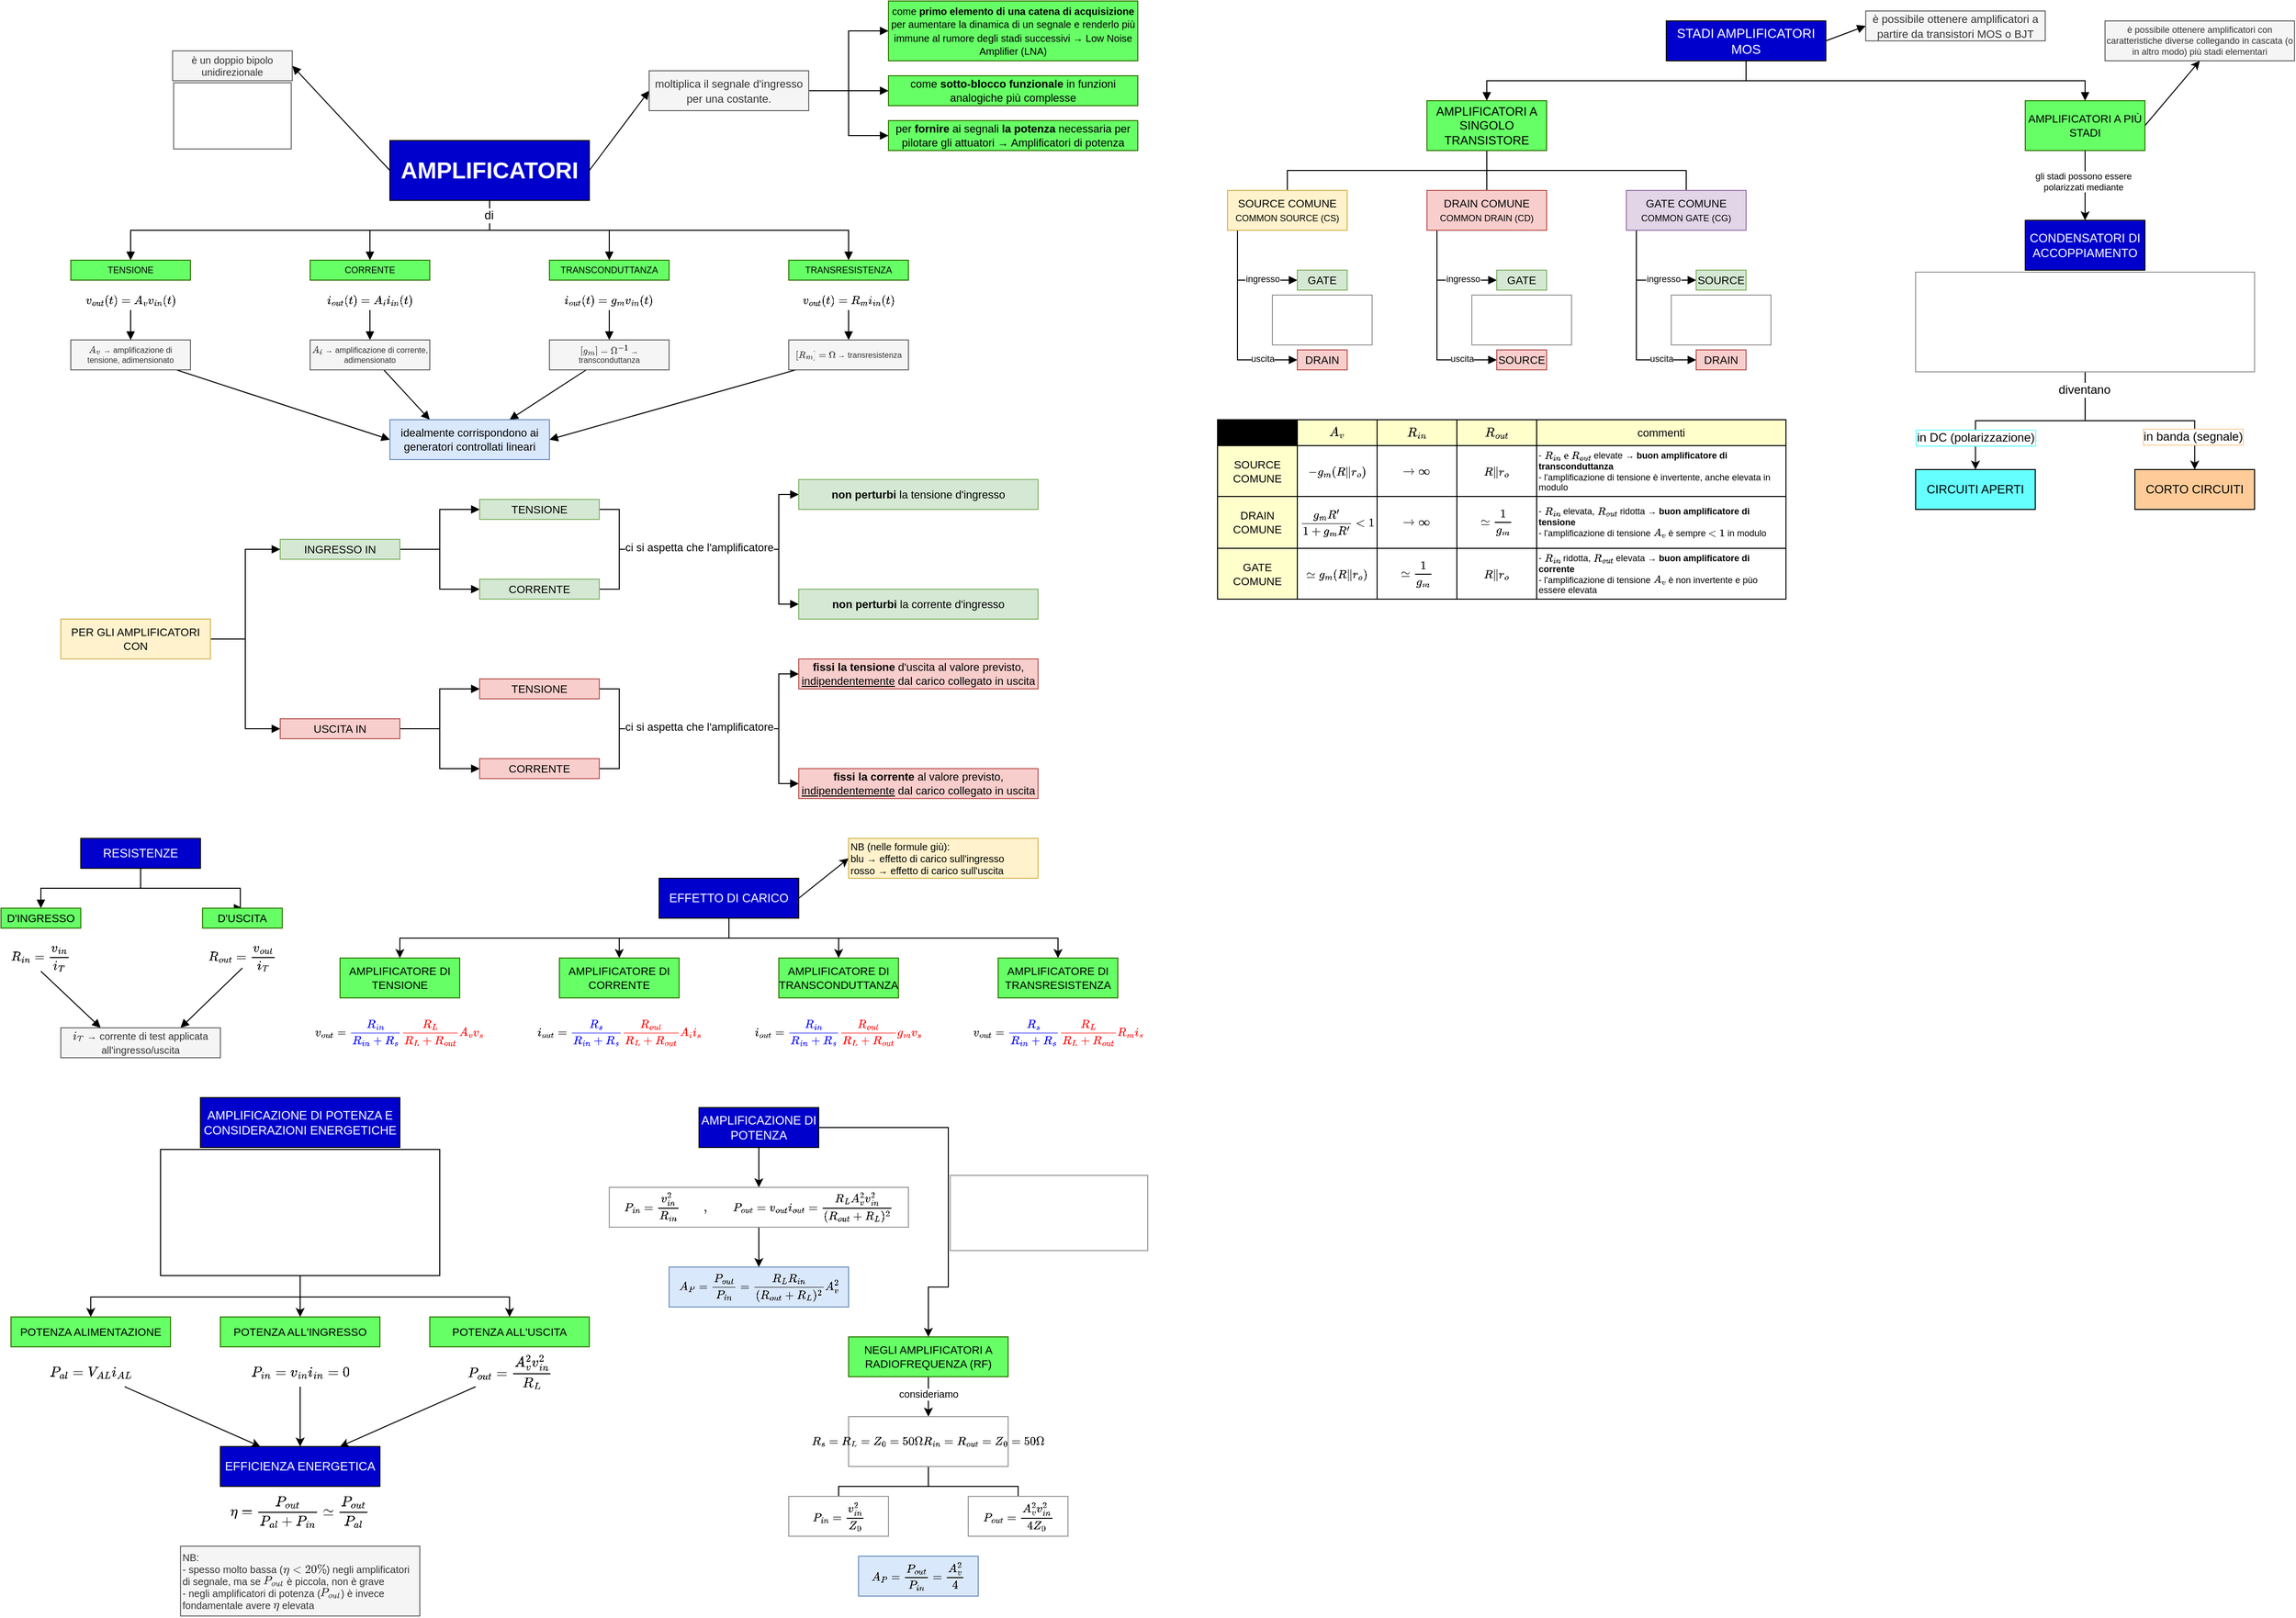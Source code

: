 <mxfile version="19.0.0" type="github">
  <diagram id="wxT67-HHqTX9DIjH9o3Z" name="Pagina-1">
    <mxGraphModel dx="1656" dy="922" grid="1" gridSize="10" guides="1" tooltips="1" connect="1" arrows="1" fold="1" page="1" pageScale="1" pageWidth="1169" pageHeight="827" math="1" shadow="0">
      <root>
        <mxCell id="0" />
        <mxCell id="1" parent="0" />
        <mxCell id="j3ikcFKSS2i44kYI19ll-3" value="" style="edgeStyle=orthogonalEdgeStyle;rounded=0;orthogonalLoop=1;jettySize=auto;html=1;fontSize=23;fontColor=#FFFFFF;endArrow=block;endFill=1;" parent="1" source="j3ikcFKSS2i44kYI19ll-1" target="j3ikcFKSS2i44kYI19ll-2" edge="1">
          <mxGeometry relative="1" as="geometry">
            <Array as="points">
              <mxPoint x="500" y="240" />
              <mxPoint x="140" y="240" />
            </Array>
          </mxGeometry>
        </mxCell>
        <mxCell id="j3ikcFKSS2i44kYI19ll-7" style="edgeStyle=orthogonalEdgeStyle;rounded=0;orthogonalLoop=1;jettySize=auto;html=1;entryX=0.5;entryY=0;entryDx=0;entryDy=0;fontSize=23;fontColor=#FFFFFF;endArrow=block;endFill=1;" parent="1" source="j3ikcFKSS2i44kYI19ll-1" target="j3ikcFKSS2i44kYI19ll-4" edge="1">
          <mxGeometry relative="1" as="geometry">
            <Array as="points">
              <mxPoint x="500" y="240" />
              <mxPoint x="380" y="240" />
            </Array>
          </mxGeometry>
        </mxCell>
        <mxCell id="j3ikcFKSS2i44kYI19ll-8" style="edgeStyle=orthogonalEdgeStyle;rounded=0;orthogonalLoop=1;jettySize=auto;html=1;entryX=0.5;entryY=0;entryDx=0;entryDy=0;fontSize=23;fontColor=#FFFFFF;endArrow=block;endFill=1;" parent="1" source="j3ikcFKSS2i44kYI19ll-1" target="j3ikcFKSS2i44kYI19ll-5" edge="1">
          <mxGeometry relative="1" as="geometry">
            <Array as="points">
              <mxPoint x="500" y="240" />
              <mxPoint x="620" y="240" />
            </Array>
          </mxGeometry>
        </mxCell>
        <mxCell id="j3ikcFKSS2i44kYI19ll-9" style="edgeStyle=orthogonalEdgeStyle;rounded=0;orthogonalLoop=1;jettySize=auto;html=1;entryX=0.5;entryY=0;entryDx=0;entryDy=0;fontSize=23;fontColor=#FFFFFF;endArrow=block;endFill=1;" parent="1" target="j3ikcFKSS2i44kYI19ll-6" edge="1">
          <mxGeometry relative="1" as="geometry">
            <mxPoint x="500.0" y="202" as="sourcePoint" />
            <mxPoint x="860" y="252" as="targetPoint" />
            <Array as="points">
              <mxPoint x="500" y="240" />
              <mxPoint x="860" y="240" />
            </Array>
          </mxGeometry>
        </mxCell>
        <mxCell id="j3ikcFKSS2i44kYI19ll-11" value="di" style="edgeLabel;html=1;align=center;verticalAlign=middle;resizable=0;points=[];fontSize=12;fontColor=#000000;" parent="j3ikcFKSS2i44kYI19ll-9" vertex="1" connectable="0">
          <mxGeometry x="-0.904" y="-1" relative="1" as="geometry">
            <mxPoint y="2" as="offset" />
          </mxGeometry>
        </mxCell>
        <mxCell id="j3ikcFKSS2i44kYI19ll-15" style="rounded=0;orthogonalLoop=1;jettySize=auto;html=1;entryX=0;entryY=0.5;entryDx=0;entryDy=0;fontSize=11;fontColor=#000000;endArrow=block;endFill=1;exitX=1;exitY=0.5;exitDx=0;exitDy=0;" parent="1" source="j3ikcFKSS2i44kYI19ll-1" target="j3ikcFKSS2i44kYI19ll-14" edge="1">
          <mxGeometry relative="1" as="geometry" />
        </mxCell>
        <mxCell id="j3ikcFKSS2i44kYI19ll-24" style="rounded=0;orthogonalLoop=1;jettySize=auto;html=1;entryX=1;entryY=0.5;entryDx=0;entryDy=0;fontSize=10;fontColor=#000000;endArrow=block;endFill=1;exitX=0;exitY=0.5;exitDx=0;exitDy=0;" parent="1" source="j3ikcFKSS2i44kYI19ll-1" target="j3ikcFKSS2i44kYI19ll-22" edge="1">
          <mxGeometry relative="1" as="geometry" />
        </mxCell>
        <mxCell id="j3ikcFKSS2i44kYI19ll-1" value="&lt;font color=&quot;#FFFFFF&quot;&gt;&lt;b&gt;&lt;font style=&quot;font-size: 23px;&quot;&gt;AMPLIFICATORI&lt;/font&gt;&lt;/b&gt;&lt;/font&gt;" style="whiteSpace=wrap;html=1;fontSize=9;fillColor=#0000CC;" parent="1" vertex="1">
          <mxGeometry x="400" y="150" width="200" height="60" as="geometry" />
        </mxCell>
        <mxCell id="j3ikcFKSS2i44kYI19ll-2" value="TENSIONE" style="whiteSpace=wrap;html=1;fontSize=9;fillColor=#66FF66;strokeColor=#2D7600;" parent="1" vertex="1">
          <mxGeometry x="80" y="270" width="120" height="20" as="geometry" />
        </mxCell>
        <mxCell id="j3ikcFKSS2i44kYI19ll-4" value="CORRENTE" style="whiteSpace=wrap;html=1;fontSize=9;fillColor=#66FF66;strokeColor=#2D7600;" parent="1" vertex="1">
          <mxGeometry x="320" y="270" width="120" height="20" as="geometry" />
        </mxCell>
        <mxCell id="j3ikcFKSS2i44kYI19ll-5" value="TRANSCONDUTTANZA" style="whiteSpace=wrap;html=1;fontSize=9;fillColor=#66FF66;strokeColor=#2D7600;" parent="1" vertex="1">
          <mxGeometry x="560" y="270" width="120" height="20" as="geometry" />
        </mxCell>
        <mxCell id="j3ikcFKSS2i44kYI19ll-6" value="TRANSRESISTENZA" style="whiteSpace=wrap;html=1;fontSize=9;fillColor=#66FF66;strokeColor=#2D7600;" parent="1" vertex="1">
          <mxGeometry x="800" y="270" width="120" height="20" as="geometry" />
        </mxCell>
        <mxCell id="j3ikcFKSS2i44kYI19ll-13" value="" style="shape=image;verticalLabelPosition=bottom;labelBackgroundColor=default;verticalAlign=top;aspect=fixed;imageAspect=0;image=https://raw.githubusercontent.com/BCPTe/SETM/main/images/06/amplificatore_simbolo_andamento.png;" parent="1" vertex="1">
          <mxGeometry x="400" y="99.8" width="200" height="48.84" as="geometry" />
        </mxCell>
        <mxCell id="j3ikcFKSS2i44kYI19ll-19" style="edgeStyle=orthogonalEdgeStyle;rounded=0;orthogonalLoop=1;jettySize=auto;html=1;entryX=0;entryY=0.5;entryDx=0;entryDy=0;fontSize=10;fontColor=#000000;endArrow=block;endFill=1;" parent="1" source="j3ikcFKSS2i44kYI19ll-14" target="j3ikcFKSS2i44kYI19ll-16" edge="1">
          <mxGeometry relative="1" as="geometry" />
        </mxCell>
        <mxCell id="j3ikcFKSS2i44kYI19ll-20" style="edgeStyle=orthogonalEdgeStyle;rounded=0;orthogonalLoop=1;jettySize=auto;html=1;entryX=0;entryY=0.5;entryDx=0;entryDy=0;fontSize=10;fontColor=#000000;endArrow=block;endFill=1;" parent="1" source="j3ikcFKSS2i44kYI19ll-14" target="j3ikcFKSS2i44kYI19ll-17" edge="1">
          <mxGeometry relative="1" as="geometry" />
        </mxCell>
        <mxCell id="j3ikcFKSS2i44kYI19ll-21" style="edgeStyle=orthogonalEdgeStyle;rounded=0;orthogonalLoop=1;jettySize=auto;html=1;entryX=0;entryY=0.5;entryDx=0;entryDy=0;fontSize=10;fontColor=#000000;endArrow=block;endFill=1;" parent="1" source="j3ikcFKSS2i44kYI19ll-14" target="j3ikcFKSS2i44kYI19ll-18" edge="1">
          <mxGeometry relative="1" as="geometry" />
        </mxCell>
        <mxCell id="j3ikcFKSS2i44kYI19ll-14" value="&lt;div&gt;&lt;font style=&quot;font-size: 11px;&quot;&gt;moltiplica il segnale d&#39;ingresso per una costante.&lt;/font&gt;&lt;/div&gt;" style="whiteSpace=wrap;html=1;fontSize=12;fontColor=#333333;strokeColor=#666666;fillColor=#f5f5f5;" parent="1" vertex="1">
          <mxGeometry x="660" y="80" width="160" height="40" as="geometry" />
        </mxCell>
        <mxCell id="j3ikcFKSS2i44kYI19ll-16" value="&lt;font style=&quot;font-size: 10px;&quot;&gt;come &lt;b&gt;primo elemento di una catena di acquisizione&lt;/b&gt; per aumentare la dinamica di un segnale e renderlo più immune al rumore degli stadi successivi → Low Noise Amplifier (LNA)&lt;br&gt;&lt;/font&gt;" style="whiteSpace=wrap;html=1;fontSize=11;fontColor=#000000;strokeColor=#2D7600;fillColor=#66FF66;" parent="1" vertex="1">
          <mxGeometry x="900" y="10" width="250" height="60" as="geometry" />
        </mxCell>
        <mxCell id="j3ikcFKSS2i44kYI19ll-17" value="&lt;div&gt;come &lt;b&gt;sotto-blocco funzionale&lt;/b&gt; in funzioni analogiche più complesse&lt;/div&gt;" style="whiteSpace=wrap;html=1;fontSize=11;fontColor=#000000;strokeColor=#2D7600;fillColor=#66FF66;" parent="1" vertex="1">
          <mxGeometry x="900" y="85" width="250" height="30" as="geometry" />
        </mxCell>
        <mxCell id="j3ikcFKSS2i44kYI19ll-18" value="per &lt;b&gt;fornire &lt;/b&gt;ai segnali &lt;b&gt;la potenza&lt;/b&gt; necessaria per pilotare gli attuatori → Amplificatori di potenza" style="whiteSpace=wrap;html=1;fontSize=11;fontColor=#000000;strokeColor=#2D7600;fillColor=#66FF66;" parent="1" vertex="1">
          <mxGeometry x="900" y="130" width="250" height="30" as="geometry" />
        </mxCell>
        <mxCell id="j3ikcFKSS2i44kYI19ll-22" value="è un doppio bipolo unidirezionale" style="whiteSpace=wrap;html=1;fontSize=10;fontColor=#333333;strokeColor=#666666;fillColor=#f5f5f5;" parent="1" vertex="1">
          <mxGeometry x="182.11" y="60" width="120" height="30" as="geometry" />
        </mxCell>
        <mxCell id="j3ikcFKSS2i44kYI19ll-23" value="" style="shape=image;verticalLabelPosition=bottom;labelBackgroundColor=default;verticalAlign=top;aspect=fixed;imageAspect=0;image=https://raw.githubusercontent.com/BCPTe/SETM/main/images/06/amplificatore_simbolo_circuitale.png;imageBorder=#666666;sketch=0;" parent="1" vertex="1">
          <mxGeometry x="183.16" y="92" width="117.89" height="66.44" as="geometry" />
        </mxCell>
        <mxCell id="j3ikcFKSS2i44kYI19ll-36" style="edgeStyle=none;rounded=0;orthogonalLoop=1;jettySize=auto;html=1;entryX=0.5;entryY=0;entryDx=0;entryDy=0;fontSize=8;fontColor=#000000;endArrow=block;endFill=1;" parent="1" source="j3ikcFKSS2i44kYI19ll-27" target="j3ikcFKSS2i44kYI19ll-34" edge="1">
          <mxGeometry relative="1" as="geometry" />
        </mxCell>
        <mxCell id="j3ikcFKSS2i44kYI19ll-27" value="&lt;div style=&quot;font-size: 10px;&quot;&gt;$$v_{out}(t) = R_m i_{in}(t)$$&lt;/div&gt;" style="text;whiteSpace=wrap;html=1;fontSize=10;fontColor=#000000;verticalAlign=middle;align=center;" parent="1" vertex="1">
          <mxGeometry x="800" y="300" width="120" height="20" as="geometry" />
        </mxCell>
        <mxCell id="j3ikcFKSS2i44kYI19ll-38" style="edgeStyle=none;rounded=0;orthogonalLoop=1;jettySize=auto;html=1;entryX=0.5;entryY=0;entryDx=0;entryDy=0;fontSize=8;fontColor=#000000;endArrow=block;endFill=1;" parent="1" source="j3ikcFKSS2i44kYI19ll-28" target="j3ikcFKSS2i44kYI19ll-31" edge="1">
          <mxGeometry relative="1" as="geometry" />
        </mxCell>
        <mxCell id="j3ikcFKSS2i44kYI19ll-28" value="$$i_{out}(t) = A_i i_{in}(t)$$" style="text;whiteSpace=wrap;html=1;fontSize=10;fontColor=#000000;verticalAlign=middle;align=center;" parent="1" vertex="1">
          <mxGeometry x="320" y="300" width="120" height="20" as="geometry" />
        </mxCell>
        <mxCell id="j3ikcFKSS2i44kYI19ll-37" style="edgeStyle=none;rounded=0;orthogonalLoop=1;jettySize=auto;html=1;entryX=0.5;entryY=0;entryDx=0;entryDy=0;fontSize=8;fontColor=#000000;endArrow=block;endFill=1;" parent="1" source="j3ikcFKSS2i44kYI19ll-29" target="j3ikcFKSS2i44kYI19ll-32" edge="1">
          <mxGeometry relative="1" as="geometry" />
        </mxCell>
        <mxCell id="j3ikcFKSS2i44kYI19ll-29" value="$$i_{out}(t) = g_m v_{in}(t)$$" style="text;whiteSpace=wrap;html=1;fontSize=10;fontColor=#000000;verticalAlign=middle;align=center;" parent="1" vertex="1">
          <mxGeometry x="560" y="300" width="120" height="20" as="geometry" />
        </mxCell>
        <mxCell id="j3ikcFKSS2i44kYI19ll-41" style="edgeStyle=none;rounded=0;orthogonalLoop=1;jettySize=auto;html=1;entryX=0;entryY=0.5;entryDx=0;entryDy=0;fontSize=8;fontColor=#000000;endArrow=block;endFill=1;" parent="1" source="j3ikcFKSS2i44kYI19ll-30" target="j3ikcFKSS2i44kYI19ll-40" edge="1">
          <mxGeometry relative="1" as="geometry" />
        </mxCell>
        <mxCell id="j3ikcFKSS2i44kYI19ll-30" value="\(A_v\) → amplificazione di tensione, adimensionato" style="whiteSpace=wrap;html=1;sketch=0;fontSize=8;fontColor=#333333;strokeColor=#666666;fillColor=#f5f5f5;" parent="1" vertex="1">
          <mxGeometry x="80" y="350" width="120" height="30" as="geometry" />
        </mxCell>
        <mxCell id="j3ikcFKSS2i44kYI19ll-42" style="edgeStyle=none;rounded=0;orthogonalLoop=1;jettySize=auto;html=1;entryX=0.25;entryY=0;entryDx=0;entryDy=0;fontSize=8;fontColor=#000000;endArrow=block;endFill=1;" parent="1" source="j3ikcFKSS2i44kYI19ll-31" target="j3ikcFKSS2i44kYI19ll-40" edge="1">
          <mxGeometry relative="1" as="geometry" />
        </mxCell>
        <mxCell id="j3ikcFKSS2i44kYI19ll-31" value="\(A_i\) → amplificazione di corrente, adimensionato" style="whiteSpace=wrap;html=1;sketch=0;fontSize=8;fontColor=#333333;strokeColor=#666666;fillColor=#f5f5f5;" parent="1" vertex="1">
          <mxGeometry x="320" y="350" width="120" height="30" as="geometry" />
        </mxCell>
        <mxCell id="j3ikcFKSS2i44kYI19ll-43" style="edgeStyle=none;rounded=0;orthogonalLoop=1;jettySize=auto;html=1;fontSize=8;fontColor=#000000;endArrow=block;endFill=1;entryX=0.75;entryY=0;entryDx=0;entryDy=0;" parent="1" source="j3ikcFKSS2i44kYI19ll-32" target="j3ikcFKSS2i44kYI19ll-40" edge="1">
          <mxGeometry relative="1" as="geometry" />
        </mxCell>
        <mxCell id="j3ikcFKSS2i44kYI19ll-32" value="\([g_m] = \Omega^{-1}\) → transconduttanza" style="whiteSpace=wrap;html=1;sketch=0;fontSize=8;fontColor=#333333;strokeColor=#666666;fillColor=#f5f5f5;" parent="1" vertex="1">
          <mxGeometry x="560" y="350" width="120" height="30" as="geometry" />
        </mxCell>
        <mxCell id="j3ikcFKSS2i44kYI19ll-39" style="edgeStyle=none;rounded=0;orthogonalLoop=1;jettySize=auto;html=1;entryX=0.5;entryY=0;entryDx=0;entryDy=0;fontSize=8;fontColor=#000000;endArrow=block;endFill=1;" parent="1" source="j3ikcFKSS2i44kYI19ll-33" target="j3ikcFKSS2i44kYI19ll-30" edge="1">
          <mxGeometry relative="1" as="geometry" />
        </mxCell>
        <mxCell id="j3ikcFKSS2i44kYI19ll-33" value="&lt;div style=&quot;font-size: 10px;&quot;&gt;$$v_{out}(t) = A_v v_{in}(t)$$&lt;/div&gt;" style="text;whiteSpace=wrap;html=1;fontSize=10;fontColor=#000000;verticalAlign=middle;align=center;" parent="1" vertex="1">
          <mxGeometry x="80" y="300" width="120" height="20" as="geometry" />
        </mxCell>
        <mxCell id="j3ikcFKSS2i44kYI19ll-44" style="edgeStyle=none;rounded=0;orthogonalLoop=1;jettySize=auto;html=1;entryX=1;entryY=0.5;entryDx=0;entryDy=0;fontSize=8;fontColor=#000000;endArrow=block;endFill=1;" parent="1" source="j3ikcFKSS2i44kYI19ll-34" target="j3ikcFKSS2i44kYI19ll-40" edge="1">
          <mxGeometry relative="1" as="geometry" />
        </mxCell>
        <mxCell id="j3ikcFKSS2i44kYI19ll-34" value="\([R_m] = \Omega\) → transresistenza" style="whiteSpace=wrap;html=1;sketch=0;fontSize=8;fontColor=#333333;strokeColor=#666666;fillColor=#f5f5f5;" parent="1" vertex="1">
          <mxGeometry x="800" y="350" width="120" height="30" as="geometry" />
        </mxCell>
        <mxCell id="j3ikcFKSS2i44kYI19ll-40" value="&lt;div style=&quot;font-size: 11px;&quot;&gt;&lt;font style=&quot;font-size: 11px;&quot;&gt;idealmente corrispondono ai generatori controllati lineari&lt;/font&gt;&lt;/div&gt;" style="whiteSpace=wrap;html=1;sketch=0;fontSize=8;strokeColor=#6c8ebf;fillColor=#dae8fc;" parent="1" vertex="1">
          <mxGeometry x="400" y="430" width="160" height="40" as="geometry" />
        </mxCell>
        <mxCell id="j3ikcFKSS2i44kYI19ll-53" style="edgeStyle=orthogonalEdgeStyle;rounded=0;orthogonalLoop=1;jettySize=auto;html=1;entryX=0;entryY=0.5;entryDx=0;entryDy=0;fontSize=11;fontColor=#000000;endArrow=block;endFill=1;" parent="1" source="j3ikcFKSS2i44kYI19ll-45" target="j3ikcFKSS2i44kYI19ll-46" edge="1">
          <mxGeometry relative="1" as="geometry" />
        </mxCell>
        <mxCell id="j3ikcFKSS2i44kYI19ll-54" style="edgeStyle=orthogonalEdgeStyle;rounded=0;orthogonalLoop=1;jettySize=auto;html=1;entryX=0;entryY=0.5;entryDx=0;entryDy=0;fontSize=11;fontColor=#000000;endArrow=block;endFill=1;" parent="1" source="j3ikcFKSS2i44kYI19ll-45" target="j3ikcFKSS2i44kYI19ll-47" edge="1">
          <mxGeometry relative="1" as="geometry" />
        </mxCell>
        <mxCell id="j3ikcFKSS2i44kYI19ll-45" value="PER GLI AMPLIFICATORI CON" style="whiteSpace=wrap;html=1;sketch=0;fontSize=11;fillColor=#fff2cc;strokeColor=#d6b656;" parent="1" vertex="1">
          <mxGeometry x="70" y="630" width="150" height="40" as="geometry" />
        </mxCell>
        <mxCell id="j3ikcFKSS2i44kYI19ll-55" style="edgeStyle=orthogonalEdgeStyle;rounded=0;orthogonalLoop=1;jettySize=auto;html=1;entryX=0;entryY=0.5;entryDx=0;entryDy=0;fontSize=11;fontColor=#000000;endArrow=block;endFill=1;" parent="1" source="j3ikcFKSS2i44kYI19ll-46" target="j3ikcFKSS2i44kYI19ll-48" edge="1">
          <mxGeometry relative="1" as="geometry" />
        </mxCell>
        <mxCell id="j3ikcFKSS2i44kYI19ll-56" style="edgeStyle=orthogonalEdgeStyle;rounded=0;orthogonalLoop=1;jettySize=auto;html=1;entryX=0;entryY=0.5;entryDx=0;entryDy=0;fontSize=11;fontColor=#000000;endArrow=block;endFill=1;" parent="1" source="j3ikcFKSS2i44kYI19ll-46" target="j3ikcFKSS2i44kYI19ll-49" edge="1">
          <mxGeometry relative="1" as="geometry" />
        </mxCell>
        <mxCell id="j3ikcFKSS2i44kYI19ll-46" value="INGRESSO IN" style="whiteSpace=wrap;html=1;sketch=0;fontSize=11;strokeColor=#82b366;fillColor=#d5e8d4;" parent="1" vertex="1">
          <mxGeometry x="290" y="550" width="120" height="20" as="geometry" />
        </mxCell>
        <mxCell id="j3ikcFKSS2i44kYI19ll-57" style="edgeStyle=orthogonalEdgeStyle;rounded=0;orthogonalLoop=1;jettySize=auto;html=1;entryX=0;entryY=0.5;entryDx=0;entryDy=0;fontSize=11;fontColor=#000000;endArrow=block;endFill=1;" parent="1" source="j3ikcFKSS2i44kYI19ll-47" target="j3ikcFKSS2i44kYI19ll-50" edge="1">
          <mxGeometry relative="1" as="geometry" />
        </mxCell>
        <mxCell id="j3ikcFKSS2i44kYI19ll-58" style="edgeStyle=orthogonalEdgeStyle;rounded=0;orthogonalLoop=1;jettySize=auto;html=1;entryX=0;entryY=0.5;entryDx=0;entryDy=0;fontSize=11;fontColor=#000000;endArrow=block;endFill=1;" parent="1" source="j3ikcFKSS2i44kYI19ll-47" target="j3ikcFKSS2i44kYI19ll-51" edge="1">
          <mxGeometry relative="1" as="geometry" />
        </mxCell>
        <mxCell id="j3ikcFKSS2i44kYI19ll-47" value="USCITA IN" style="whiteSpace=wrap;html=1;sketch=0;fontSize=11;strokeColor=#b85450;fillColor=#f8cecc;" parent="1" vertex="1">
          <mxGeometry x="290" y="730" width="120" height="20" as="geometry" />
        </mxCell>
        <mxCell id="j3ikcFKSS2i44kYI19ll-62" style="edgeStyle=orthogonalEdgeStyle;rounded=0;orthogonalLoop=1;jettySize=auto;html=1;entryX=0;entryY=0.5;entryDx=0;entryDy=0;fontSize=11;fontColor=#000000;endArrow=block;endFill=1;" parent="1" source="j3ikcFKSS2i44kYI19ll-48" target="j3ikcFKSS2i44kYI19ll-60" edge="1">
          <mxGeometry relative="1" as="geometry">
            <Array as="points">
              <mxPoint x="630" y="520" />
              <mxPoint x="630" y="560" />
              <mxPoint x="790" y="560" />
              <mxPoint x="790" y="505" />
            </Array>
          </mxGeometry>
        </mxCell>
        <mxCell id="j3ikcFKSS2i44kYI19ll-48" value="&lt;div&gt;TENSIONE&lt;/div&gt;" style="whiteSpace=wrap;html=1;sketch=0;fontSize=11;strokeColor=#82b366;fillColor=#d5e8d4;" parent="1" vertex="1">
          <mxGeometry x="490" y="510" width="120" height="20" as="geometry" />
        </mxCell>
        <mxCell id="j3ikcFKSS2i44kYI19ll-63" style="edgeStyle=orthogonalEdgeStyle;rounded=0;orthogonalLoop=1;jettySize=auto;html=1;entryX=0;entryY=0.5;entryDx=0;entryDy=0;fontSize=11;fontColor=#000000;endArrow=block;endFill=1;" parent="1" source="j3ikcFKSS2i44kYI19ll-49" target="j3ikcFKSS2i44kYI19ll-61" edge="1">
          <mxGeometry relative="1" as="geometry">
            <Array as="points">
              <mxPoint x="630" y="600" />
              <mxPoint x="630" y="560" />
              <mxPoint x="790" y="560" />
              <mxPoint x="790" y="615" />
            </Array>
          </mxGeometry>
        </mxCell>
        <mxCell id="j3ikcFKSS2i44kYI19ll-64" value="ci si aspetta che l&#39;amplificatore" style="edgeLabel;html=1;align=center;verticalAlign=middle;resizable=0;points=[];fontSize=11;fontColor=#000000;" parent="j3ikcFKSS2i44kYI19ll-63" vertex="1" connectable="0">
          <mxGeometry x="-0.379" y="-1" relative="1" as="geometry">
            <mxPoint x="48" y="-3" as="offset" />
          </mxGeometry>
        </mxCell>
        <mxCell id="j3ikcFKSS2i44kYI19ll-49" value="CORRENTE" style="whiteSpace=wrap;html=1;sketch=0;fontSize=11;strokeColor=#82b366;fillColor=#d5e8d4;" parent="1" vertex="1">
          <mxGeometry x="490" y="590" width="120" height="20" as="geometry" />
        </mxCell>
        <mxCell id="j3ikcFKSS2i44kYI19ll-67" style="edgeStyle=orthogonalEdgeStyle;rounded=0;orthogonalLoop=1;jettySize=auto;html=1;entryX=0;entryY=0.5;entryDx=0;entryDy=0;fontSize=11;fontColor=#000000;endArrow=block;endFill=1;" parent="1" source="j3ikcFKSS2i44kYI19ll-50" target="j3ikcFKSS2i44kYI19ll-65" edge="1">
          <mxGeometry relative="1" as="geometry">
            <Array as="points">
              <mxPoint x="630" y="700" />
              <mxPoint x="630" y="740" />
              <mxPoint x="790" y="740" />
            </Array>
          </mxGeometry>
        </mxCell>
        <mxCell id="j3ikcFKSS2i44kYI19ll-50" value="TENSIONE" style="whiteSpace=wrap;html=1;sketch=0;fontSize=11;strokeColor=#b85450;fillColor=#f8cecc;" parent="1" vertex="1">
          <mxGeometry x="490" y="690" width="120" height="20" as="geometry" />
        </mxCell>
        <mxCell id="j3ikcFKSS2i44kYI19ll-68" style="edgeStyle=orthogonalEdgeStyle;rounded=0;orthogonalLoop=1;jettySize=auto;html=1;entryX=0;entryY=0.5;entryDx=0;entryDy=0;fontSize=11;fontColor=#000000;endArrow=block;endFill=1;" parent="1" source="j3ikcFKSS2i44kYI19ll-51" target="j3ikcFKSS2i44kYI19ll-66" edge="1">
          <mxGeometry relative="1" as="geometry">
            <Array as="points">
              <mxPoint x="630" y="780" />
              <mxPoint x="630" y="740" />
              <mxPoint x="790" y="740" />
              <mxPoint x="790" y="795" />
            </Array>
          </mxGeometry>
        </mxCell>
        <mxCell id="j3ikcFKSS2i44kYI19ll-69" value="ci si aspetta che l&#39;amplificatore" style="edgeLabel;html=1;align=center;verticalAlign=middle;resizable=0;points=[];fontSize=11;fontColor=#000000;" parent="j3ikcFKSS2i44kYI19ll-68" vertex="1" connectable="0">
          <mxGeometry x="-0.161" y="-2" relative="1" as="geometry">
            <mxPoint x="16" y="-4" as="offset" />
          </mxGeometry>
        </mxCell>
        <mxCell id="j3ikcFKSS2i44kYI19ll-51" value="CORRENTE" style="whiteSpace=wrap;html=1;sketch=0;fontSize=11;strokeColor=#b85450;fillColor=#f8cecc;" parent="1" vertex="1">
          <mxGeometry x="490" y="770" width="120" height="20" as="geometry" />
        </mxCell>
        <mxCell id="j3ikcFKSS2i44kYI19ll-60" value="&lt;b&gt;non perturbi&lt;/b&gt; la tensione d&#39;ingresso" style="whiteSpace=wrap;html=1;sketch=0;fontSize=11;strokeColor=#82b366;fillColor=#d5e8d4;" parent="1" vertex="1">
          <mxGeometry x="810" y="490" width="240" height="30" as="geometry" />
        </mxCell>
        <mxCell id="j3ikcFKSS2i44kYI19ll-61" value="&lt;b&gt;non perturbi&lt;/b&gt; la corrente d&#39;ingresso" style="whiteSpace=wrap;html=1;sketch=0;fontSize=11;strokeColor=#82b366;fillColor=#d5e8d4;" parent="1" vertex="1">
          <mxGeometry x="810" y="600" width="240" height="30" as="geometry" />
        </mxCell>
        <mxCell id="j3ikcFKSS2i44kYI19ll-65" value="&lt;b&gt;fissi la tensione&lt;/b&gt; d&#39;uscita al valore previsto, &lt;u&gt;indipendentemente&lt;/u&gt; dal carico collegato in uscita" style="whiteSpace=wrap;html=1;sketch=0;fontSize=11;strokeColor=#b85450;fillColor=#f8cecc;" parent="1" vertex="1">
          <mxGeometry x="810" y="670" width="240" height="30" as="geometry" />
        </mxCell>
        <mxCell id="j3ikcFKSS2i44kYI19ll-66" value="&lt;b&gt;fissi la corrente&lt;/b&gt; al valore previsto, &lt;u&gt;indipendentemente&lt;/u&gt; dal carico collegato in uscita" style="whiteSpace=wrap;html=1;sketch=0;fontSize=11;strokeColor=#b85450;fillColor=#f8cecc;" parent="1" vertex="1">
          <mxGeometry x="810" y="780" width="240" height="30" as="geometry" />
        </mxCell>
        <mxCell id="j3ikcFKSS2i44kYI19ll-76" style="edgeStyle=orthogonalEdgeStyle;rounded=0;orthogonalLoop=1;jettySize=auto;html=1;entryX=0.5;entryY=0;entryDx=0;entryDy=0;fontSize=11;fontColor=#000000;endArrow=block;endFill=1;" parent="1" source="j3ikcFKSS2i44kYI19ll-70" target="j3ikcFKSS2i44kYI19ll-72" edge="1">
          <mxGeometry relative="1" as="geometry">
            <Array as="points">
              <mxPoint x="150" y="900" />
              <mxPoint x="50" y="900" />
            </Array>
          </mxGeometry>
        </mxCell>
        <mxCell id="j3ikcFKSS2i44kYI19ll-77" style="edgeStyle=orthogonalEdgeStyle;rounded=0;orthogonalLoop=1;jettySize=auto;html=1;entryX=0.5;entryY=0;entryDx=0;entryDy=0;fontSize=11;fontColor=#000000;endArrow=block;endFill=1;" parent="1" source="j3ikcFKSS2i44kYI19ll-70" target="j3ikcFKSS2i44kYI19ll-73" edge="1">
          <mxGeometry relative="1" as="geometry">
            <Array as="points">
              <mxPoint x="150" y="900" />
              <mxPoint x="250" y="900" />
              <mxPoint x="250" y="920" />
            </Array>
          </mxGeometry>
        </mxCell>
        <mxCell id="j3ikcFKSS2i44kYI19ll-70" value="&lt;font style=&quot;font-size: 12px;&quot;&gt;RESISTENZE&lt;/font&gt;" style="whiteSpace=wrap;html=1;sketch=0;fontSize=9;fontColor=#FFFFFF;strokeColor=default;fillColor=#0000CC;" parent="1" vertex="1">
          <mxGeometry x="90" y="850" width="120" height="30" as="geometry" />
        </mxCell>
        <mxCell id="j3ikcFKSS2i44kYI19ll-72" value="D&#39;INGRESSO" style="whiteSpace=wrap;html=1;sketch=0;fontSize=11;fontColor=#000000;strokeColor=#2D7600;fillColor=#66FF66;" parent="1" vertex="1">
          <mxGeometry x="10" y="920" width="80" height="20" as="geometry" />
        </mxCell>
        <mxCell id="j3ikcFKSS2i44kYI19ll-73" value="D&#39;USCITA" style="whiteSpace=wrap;html=1;sketch=0;fontSize=11;fontColor=#000000;strokeColor=#2D7600;fillColor=#66FF66;" parent="1" vertex="1">
          <mxGeometry x="212.11" y="920" width="80" height="20" as="geometry" />
        </mxCell>
        <mxCell id="j3ikcFKSS2i44kYI19ll-82" style="rounded=0;orthogonalLoop=1;jettySize=auto;html=1;entryX=0.25;entryY=0;entryDx=0;entryDy=0;fontSize=10;fontColor=#000000;endArrow=block;endFill=1;exitX=0.5;exitY=1.16;exitDx=0;exitDy=0;exitPerimeter=0;" parent="1" source="j3ikcFKSS2i44kYI19ll-79" target="j3ikcFKSS2i44kYI19ll-81" edge="1">
          <mxGeometry relative="1" as="geometry" />
        </mxCell>
        <mxCell id="j3ikcFKSS2i44kYI19ll-79" value="$$R_{in} = \frac{v_{in}}{i_T}$$" style="text;whiteSpace=wrap;html=1;fontSize=11;fontColor=#000000;verticalAlign=middle;align=center;strokeColor=none;spacing=2;labelBorderColor=none;" parent="1" vertex="1">
          <mxGeometry x="10" y="960" width="80" height="20" as="geometry" />
        </mxCell>
        <mxCell id="j3ikcFKSS2i44kYI19ll-83" style="rounded=0;orthogonalLoop=1;jettySize=auto;html=1;fontSize=10;fontColor=#000000;endArrow=block;endFill=1;exitX=0.5;exitY=1;exitDx=0;exitDy=0;entryX=0.75;entryY=0;entryDx=0;entryDy=0;" parent="1" source="j3ikcFKSS2i44kYI19ll-80" target="j3ikcFKSS2i44kYI19ll-81" edge="1">
          <mxGeometry relative="1" as="geometry">
            <mxPoint x="150" y="1040" as="targetPoint" />
          </mxGeometry>
        </mxCell>
        <mxCell id="j3ikcFKSS2i44kYI19ll-80" value="$$R_{out} = \frac{v_{out}}{i_T}$$" style="text;whiteSpace=wrap;html=1;fontSize=11;fontColor=#000000;verticalAlign=middle;align=center;strokeColor=none;spacing=2;labelBorderColor=none;" parent="1" vertex="1">
          <mxGeometry x="212.11" y="960" width="80" height="20" as="geometry" />
        </mxCell>
        <mxCell id="j3ikcFKSS2i44kYI19ll-81" value="&lt;font style=&quot;font-size: 10px;&quot;&gt;\(i_T\) → corrente di test applicata all&#39;ingresso/uscita&lt;/font&gt;" style="whiteSpace=wrap;html=1;sketch=0;fontSize=11;fontColor=#333333;strokeColor=#666666;fillColor=#f5f5f5;" parent="1" vertex="1">
          <mxGeometry x="70" y="1040" width="160" height="30" as="geometry" />
        </mxCell>
        <mxCell id="mamlLjxaLS5aXIm2oJee-8" style="edgeStyle=orthogonalEdgeStyle;rounded=0;orthogonalLoop=1;jettySize=auto;html=1;entryX=0.5;entryY=0;entryDx=0;entryDy=0;fontSize=12;" parent="1" source="mamlLjxaLS5aXIm2oJee-2" target="mamlLjxaLS5aXIm2oJee-5" edge="1">
          <mxGeometry relative="1" as="geometry" />
        </mxCell>
        <mxCell id="mamlLjxaLS5aXIm2oJee-9" style="edgeStyle=orthogonalEdgeStyle;rounded=0;orthogonalLoop=1;jettySize=auto;html=1;entryX=0.5;entryY=0;entryDx=0;entryDy=0;fontSize=12;" parent="1" source="mamlLjxaLS5aXIm2oJee-2" target="mamlLjxaLS5aXIm2oJee-4" edge="1">
          <mxGeometry relative="1" as="geometry">
            <Array as="points">
              <mxPoint x="740" y="950" />
              <mxPoint x="410" y="950" />
            </Array>
          </mxGeometry>
        </mxCell>
        <mxCell id="mamlLjxaLS5aXIm2oJee-10" style="edgeStyle=orthogonalEdgeStyle;rounded=0;orthogonalLoop=1;jettySize=auto;html=1;entryX=0.5;entryY=0;entryDx=0;entryDy=0;fontSize=12;" parent="1" source="mamlLjxaLS5aXIm2oJee-2" target="mamlLjxaLS5aXIm2oJee-6" edge="1">
          <mxGeometry relative="1" as="geometry" />
        </mxCell>
        <mxCell id="mamlLjxaLS5aXIm2oJee-11" style="edgeStyle=orthogonalEdgeStyle;rounded=0;orthogonalLoop=1;jettySize=auto;html=1;entryX=0.5;entryY=0;entryDx=0;entryDy=0;fontSize=12;" parent="1" source="mamlLjxaLS5aXIm2oJee-2" target="mamlLjxaLS5aXIm2oJee-7" edge="1">
          <mxGeometry relative="1" as="geometry">
            <Array as="points">
              <mxPoint x="740" y="950" />
              <mxPoint x="1070" y="950" />
            </Array>
          </mxGeometry>
        </mxCell>
        <mxCell id="mamlLjxaLS5aXIm2oJee-23" style="edgeStyle=none;rounded=0;orthogonalLoop=1;jettySize=auto;html=1;entryX=0;entryY=0.5;entryDx=0;entryDy=0;fontSize=10;exitX=1;exitY=0.5;exitDx=0;exitDy=0;" parent="1" source="mamlLjxaLS5aXIm2oJee-2" target="mamlLjxaLS5aXIm2oJee-22" edge="1">
          <mxGeometry relative="1" as="geometry" />
        </mxCell>
        <mxCell id="mamlLjxaLS5aXIm2oJee-2" value="&lt;font style=&quot;font-size: 12px;&quot;&gt;EFFETTO DI CARICO&lt;/font&gt;" style="whiteSpace=wrap;html=1;fontSize=9;fillColor=#0000CC;fontColor=#FFFFFF;sketch=0;" parent="1" vertex="1">
          <mxGeometry x="670" y="890" width="140" height="40" as="geometry" />
        </mxCell>
        <mxCell id="mamlLjxaLS5aXIm2oJee-4" value="&lt;div&gt;AMPLIFICATORE DI&lt;/div&gt;&lt;div&gt;TENSIONE&lt;/div&gt;" style="whiteSpace=wrap;html=1;fontSize=11;fillColor=#66FF66;strokeColor=#2D7600;fontColor=#000000;sketch=0;" parent="1" vertex="1">
          <mxGeometry x="350" y="970" width="120" height="40" as="geometry" />
        </mxCell>
        <mxCell id="mamlLjxaLS5aXIm2oJee-5" value="&lt;div&gt;AMPLIFICATORE DI&lt;/div&gt;&lt;div&gt;CORRENTE&lt;br&gt;&lt;/div&gt;" style="whiteSpace=wrap;html=1;fontSize=11;fillColor=#66FF66;strokeColor=#2D7600;fontColor=#000000;sketch=0;" parent="1" vertex="1">
          <mxGeometry x="570" y="970" width="120" height="40" as="geometry" />
        </mxCell>
        <mxCell id="mamlLjxaLS5aXIm2oJee-6" value="&lt;div&gt;AMPLIFICATORE DI&lt;/div&gt;&lt;div&gt;TRANSCONDUTTANZA&lt;br&gt;&lt;/div&gt;" style="whiteSpace=wrap;html=1;fontSize=11;fillColor=#66FF66;strokeColor=#2D7600;fontColor=#000000;sketch=0;" parent="1" vertex="1">
          <mxGeometry x="790" y="970" width="120" height="40" as="geometry" />
        </mxCell>
        <mxCell id="mamlLjxaLS5aXIm2oJee-7" value="&lt;div&gt;AMPLIFICATORE DI&lt;/div&gt;&lt;div&gt;TRANSRESISTENZA&lt;br&gt;&lt;/div&gt;" style="whiteSpace=wrap;html=1;fontSize=11;fillColor=#66FF66;strokeColor=#2D7600;fontColor=#000000;sketch=0;" parent="1" vertex="1">
          <mxGeometry x="1010" y="970" width="120" height="40" as="geometry" />
        </mxCell>
        <mxCell id="mamlLjxaLS5aXIm2oJee-13" value="&lt;div style=&quot;font-size: 10px;&quot; align=&quot;center&quot;&gt;$$v_{out} = \color{blue}{ \frac{R_{in}}{R_{in}+R_s} } \color{red}{ \frac{R_L}{R_L+R_{out}} } A_v v_s$$&lt;/div&gt;" style="text;whiteSpace=wrap;html=1;fontSize=10;align=center;verticalAlign=middle;" parent="1" vertex="1">
          <mxGeometry x="320" y="1030" width="180" height="30" as="geometry" />
        </mxCell>
        <mxCell id="mamlLjxaLS5aXIm2oJee-14" value="&lt;div style=&quot;font-size: 10px;&quot; align=&quot;center&quot;&gt;$$i_{out} = \color{blue}{ \frac{R_s}{R_{in}+R_s} } \color{red}{ \frac{R_{out}}{R_L+R_{out}} } A_i i_s$$&lt;/div&gt;" style="text;whiteSpace=wrap;html=1;fontSize=10;align=center;verticalAlign=middle;" parent="1" vertex="1">
          <mxGeometry x="540" y="1030" width="180" height="30" as="geometry" />
        </mxCell>
        <mxCell id="mamlLjxaLS5aXIm2oJee-16" value="&lt;div style=&quot;font-size: 10px;&quot; align=&quot;center&quot;&gt;$$i_{out} = \color{blue}{ \frac{R_{in}}{R_{in}+R_s} } \color{red}{ \frac{R_{out}}{R_L+R_{out}} } g_m v_s$$&lt;/div&gt;" style="text;whiteSpace=wrap;html=1;fontSize=10;align=center;verticalAlign=middle;" parent="1" vertex="1">
          <mxGeometry x="760" y="1030" width="180" height="30" as="geometry" />
        </mxCell>
        <mxCell id="mamlLjxaLS5aXIm2oJee-17" value="&lt;div style=&quot;font-size: 10px;&quot; align=&quot;center&quot;&gt;$$v_{out} = \color{blue}{ \frac{R_s}{R_{in}+R_s} } \color{red}{ \frac{R_L}{R_L+R_{out}} } R_m i_s$$&lt;/div&gt;" style="text;whiteSpace=wrap;html=1;fontSize=10;align=center;verticalAlign=middle;" parent="1" vertex="1">
          <mxGeometry x="980" y="1030" width="180" height="30" as="geometry" />
        </mxCell>
        <mxCell id="mamlLjxaLS5aXIm2oJee-22" value="&lt;div align=&quot;left&quot;&gt;NB (nelle formule giù):&lt;/div&gt;&lt;div align=&quot;left&quot;&gt;blu → effetto di carico sull&#39;ingresso&lt;/div&gt;&lt;div align=&quot;left&quot;&gt;rosso → effetto di carico sull&#39;uscita&lt;br&gt;&lt;/div&gt;" style="whiteSpace=wrap;html=1;fontSize=10;align=left;fillColor=#fff2cc;strokeColor=#d6b656;verticalAlign=middle;" parent="1" vertex="1">
          <mxGeometry x="860" y="850" width="190" height="40" as="geometry" />
        </mxCell>
        <mxCell id="mamlLjxaLS5aXIm2oJee-24" value="&lt;font style=&quot;font-size: 12px;&quot;&gt;AMPLIFICAZIONE DI POTENZA E CONSIDERAZIONI ENERGETICHE&lt;/font&gt;" style="whiteSpace=wrap;html=1;fontSize=9;fillColor=#0000CC;fontColor=#FFFFFF;sketch=0;" parent="1" vertex="1">
          <mxGeometry x="210" y="1110" width="200" height="50" as="geometry" />
        </mxCell>
        <mxCell id="mamlLjxaLS5aXIm2oJee-34" style="edgeStyle=orthogonalEdgeStyle;rounded=0;orthogonalLoop=1;jettySize=auto;html=1;entryX=0.5;entryY=0;entryDx=0;entryDy=0;fontSize=12;" parent="1" source="mamlLjxaLS5aXIm2oJee-25" target="mamlLjxaLS5aXIm2oJee-26" edge="1">
          <mxGeometry relative="1" as="geometry">
            <Array as="points">
              <mxPoint x="310" y="1310" />
              <mxPoint x="100" y="1310" />
            </Array>
          </mxGeometry>
        </mxCell>
        <mxCell id="mamlLjxaLS5aXIm2oJee-35" style="edgeStyle=orthogonalEdgeStyle;rounded=0;orthogonalLoop=1;jettySize=auto;html=1;entryX=0.5;entryY=0;entryDx=0;entryDy=0;fontSize=12;" parent="1" source="mamlLjxaLS5aXIm2oJee-25" target="mamlLjxaLS5aXIm2oJee-28" edge="1">
          <mxGeometry relative="1" as="geometry" />
        </mxCell>
        <mxCell id="mamlLjxaLS5aXIm2oJee-36" style="edgeStyle=orthogonalEdgeStyle;rounded=0;orthogonalLoop=1;jettySize=auto;html=1;entryX=0.5;entryY=0;entryDx=0;entryDy=0;fontSize=12;" parent="1" source="mamlLjxaLS5aXIm2oJee-25" target="mamlLjxaLS5aXIm2oJee-27" edge="1">
          <mxGeometry relative="1" as="geometry">
            <Array as="points">
              <mxPoint x="310" y="1310" />
              <mxPoint x="520" y="1310" />
            </Array>
          </mxGeometry>
        </mxCell>
        <mxCell id="mamlLjxaLS5aXIm2oJee-25" value="" style="shape=image;verticalLabelPosition=bottom;labelBackgroundColor=default;verticalAlign=top;aspect=fixed;imageAspect=0;image=https://raw.githubusercontent.com/BCPTe/SETM/main/images/06/amplificatore_circuito_alimentazione.png;imageBorder=default;" parent="1" vertex="1">
          <mxGeometry x="170" y="1162" width="280" height="126.54" as="geometry" />
        </mxCell>
        <mxCell id="mamlLjxaLS5aXIm2oJee-26" value="POTENZA ALIMENTAZIONE" style="whiteSpace=wrap;html=1;fontSize=11;fillColor=#66FF66;strokeColor=#2D7600;fontColor=#000000;sketch=0;" parent="1" vertex="1">
          <mxGeometry x="20" y="1330" width="160" height="30" as="geometry" />
        </mxCell>
        <mxCell id="mamlLjxaLS5aXIm2oJee-27" value="POTENZA ALL&#39;USCITA" style="whiteSpace=wrap;html=1;fontSize=11;fillColor=#66FF66;strokeColor=#2D7600;fontColor=#000000;sketch=0;" parent="1" vertex="1">
          <mxGeometry x="440" y="1330" width="160" height="30" as="geometry" />
        </mxCell>
        <mxCell id="mamlLjxaLS5aXIm2oJee-28" value="POTENZA ALL&#39;INGRESSO" style="whiteSpace=wrap;html=1;fontSize=11;fillColor=#66FF66;strokeColor=#2D7600;fontColor=#000000;sketch=0;" parent="1" vertex="1">
          <mxGeometry x="230" y="1330" width="160" height="30" as="geometry" />
        </mxCell>
        <mxCell id="mamlLjxaLS5aXIm2oJee-38" style="rounded=0;orthogonalLoop=1;jettySize=auto;html=1;entryX=0.25;entryY=0;entryDx=0;entryDy=0;fontSize=12;" parent="1" source="mamlLjxaLS5aXIm2oJee-30" target="mamlLjxaLS5aXIm2oJee-37" edge="1">
          <mxGeometry relative="1" as="geometry" />
        </mxCell>
        <mxCell id="mamlLjxaLS5aXIm2oJee-30" value="$$P_{al} = V_{AL}i_{AL}$$" style="text;whiteSpace=wrap;html=1;fontSize=12;verticalAlign=middle;align=center;" parent="1" vertex="1">
          <mxGeometry x="20" y="1370" width="160" height="30" as="geometry" />
        </mxCell>
        <mxCell id="mamlLjxaLS5aXIm2oJee-39" style="edgeStyle=none;rounded=0;orthogonalLoop=1;jettySize=auto;html=1;entryX=0.5;entryY=0;entryDx=0;entryDy=0;fontSize=12;" parent="1" source="mamlLjxaLS5aXIm2oJee-31" target="mamlLjxaLS5aXIm2oJee-37" edge="1">
          <mxGeometry relative="1" as="geometry" />
        </mxCell>
        <mxCell id="mamlLjxaLS5aXIm2oJee-31" value="$$P_{in} = v_{in}i_{in} = 0$$" style="text;whiteSpace=wrap;html=1;fontSize=12;verticalAlign=middle;align=center;" parent="1" vertex="1">
          <mxGeometry x="230" y="1370" width="160" height="30" as="geometry" />
        </mxCell>
        <mxCell id="mamlLjxaLS5aXIm2oJee-40" style="edgeStyle=none;rounded=0;orthogonalLoop=1;jettySize=auto;html=1;entryX=0.75;entryY=0;entryDx=0;entryDy=0;fontSize=12;" parent="1" source="mamlLjxaLS5aXIm2oJee-32" target="mamlLjxaLS5aXIm2oJee-37" edge="1">
          <mxGeometry relative="1" as="geometry" />
        </mxCell>
        <mxCell id="mamlLjxaLS5aXIm2oJee-32" value="$$P_{out} = \frac{A_v^2v_{in}^2}{R_L}$$" style="text;whiteSpace=wrap;html=1;fontSize=12;verticalAlign=middle;align=center;" parent="1" vertex="1">
          <mxGeometry x="440" y="1370" width="160" height="30" as="geometry" />
        </mxCell>
        <mxCell id="mamlLjxaLS5aXIm2oJee-37" value="&lt;font style=&quot;font-size: 12px;&quot;&gt;EFFICIENZA ENERGETICA&lt;/font&gt;" style="whiteSpace=wrap;html=1;fontSize=9;fillColor=#0000CC;fontColor=#FFFFFF;sketch=0;" parent="1" vertex="1">
          <mxGeometry x="230" y="1460" width="160" height="40" as="geometry" />
        </mxCell>
        <mxCell id="mamlLjxaLS5aXIm2oJee-41" value="$$\eta = \frac{P_{out}}{P_{al}+P_{in}} \simeq \frac{P_{out}}{P_{al}}$$" style="text;whiteSpace=wrap;html=1;fontSize=12;verticalAlign=middle;align=center;" parent="1" vertex="1">
          <mxGeometry x="230" y="1510" width="160" height="30" as="geometry" />
        </mxCell>
        <mxCell id="mamlLjxaLS5aXIm2oJee-42" value="&lt;div style=&quot;font-size: 10px;&quot; align=&quot;left&quot;&gt;&lt;font style=&quot;font-size: 10px;&quot;&gt;NB:&lt;/font&gt;&lt;/div&gt;&lt;div style=&quot;font-size: 10px;&quot; align=&quot;left&quot;&gt;&lt;font style=&quot;font-size: 10px;&quot;&gt;- spesso molto bassa (\(\eta&amp;lt;20\%\)) negli amplificatori di segnale, ma se \(P_{out}\) è piccola, non è grave&lt;/font&gt;&lt;/div&gt;&lt;div style=&quot;font-size: 10px;&quot; align=&quot;left&quot;&gt;&lt;font style=&quot;font-size: 10px;&quot;&gt;- negli amplificatori di potenza (\(P_{out}\)) è invece fondamentale avere \(\eta\) elevata&lt;br&gt;&lt;/font&gt;&lt;/div&gt;" style="whiteSpace=wrap;html=1;fontSize=11;align=left;fillColor=#f5f5f5;fontColor=#333333;strokeColor=#666666;" parent="1" vertex="1">
          <mxGeometry x="190" y="1560" width="240" height="70" as="geometry" />
        </mxCell>
        <mxCell id="mamlLjxaLS5aXIm2oJee-47" style="edgeStyle=orthogonalEdgeStyle;rounded=0;orthogonalLoop=1;jettySize=auto;html=1;entryX=0.5;entryY=0;entryDx=0;entryDy=0;fontSize=10;" parent="1" source="mamlLjxaLS5aXIm2oJee-44" target="mamlLjxaLS5aXIm2oJee-46" edge="1">
          <mxGeometry relative="1" as="geometry" />
        </mxCell>
        <mxCell id="mamlLjxaLS5aXIm2oJee-57" style="edgeStyle=orthogonalEdgeStyle;rounded=0;orthogonalLoop=1;jettySize=auto;html=1;entryX=0.5;entryY=0;entryDx=0;entryDy=0;fontSize=10;" parent="1" source="mamlLjxaLS5aXIm2oJee-44" target="mamlLjxaLS5aXIm2oJee-56" edge="1">
          <mxGeometry relative="1" as="geometry">
            <Array as="points">
              <mxPoint x="960" y="1140" />
              <mxPoint x="960" y="1300" />
              <mxPoint x="940" y="1300" />
            </Array>
          </mxGeometry>
        </mxCell>
        <mxCell id="mamlLjxaLS5aXIm2oJee-44" value="&lt;font style=&quot;font-size: 12px;&quot;&gt;AMPLIFICAZIONE DI POTENZA&lt;/font&gt;" style="whiteSpace=wrap;html=1;fontSize=9;fillColor=#0000CC;fontColor=#FFFFFF;sketch=0;" parent="1" vertex="1">
          <mxGeometry x="710" y="1120" width="120" height="40" as="geometry" />
        </mxCell>
        <mxCell id="mamlLjxaLS5aXIm2oJee-53" style="edgeStyle=orthogonalEdgeStyle;rounded=0;orthogonalLoop=1;jettySize=auto;html=1;entryX=0.5;entryY=0;entryDx=0;entryDy=0;fontSize=10;" parent="1" source="mamlLjxaLS5aXIm2oJee-46" target="mamlLjxaLS5aXIm2oJee-49" edge="1">
          <mxGeometry relative="1" as="geometry" />
        </mxCell>
        <mxCell id="mamlLjxaLS5aXIm2oJee-46" value="&lt;div style=&quot;font-size: 10px;&quot; align=&quot;center&quot;&gt;$$P_{in} = \frac{v_{in}^2}{R_{in}} \qquad , \qquad P_{out} = v_{out}i_{out} = \frac{R_L A_v^2 v_{in}^2}{(R_{out}+R_L)^2}$$&lt;/div&gt;" style="text;whiteSpace=wrap;html=1;fontSize=10;align=center;verticalAlign=middle;strokeColor=#969696;" parent="1" vertex="1">
          <mxGeometry x="620" y="1200" width="300" height="40" as="geometry" />
        </mxCell>
        <mxCell id="mamlLjxaLS5aXIm2oJee-49" value="$$A_P = \frac{P_{out}}{P_{in}} = \frac{R_LR_{in}}{(R_{out}+R_L)^2}A_v^2$$" style="whiteSpace=wrap;html=1;fontSize=10;strokeColor=#6c8ebf;fillColor=#dae8fc;" parent="1" vertex="1">
          <mxGeometry x="680" y="1280" width="180" height="40" as="geometry" />
        </mxCell>
        <mxCell id="mamlLjxaLS5aXIm2oJee-60" style="edgeStyle=orthogonalEdgeStyle;rounded=0;orthogonalLoop=1;jettySize=auto;html=1;entryX=0.5;entryY=0;entryDx=0;entryDy=0;fontSize=10;" parent="1" source="mamlLjxaLS5aXIm2oJee-56" target="mamlLjxaLS5aXIm2oJee-58" edge="1">
          <mxGeometry relative="1" as="geometry">
            <Array as="points">
              <mxPoint x="940" y="1420" />
              <mxPoint x="940" y="1420" />
            </Array>
          </mxGeometry>
        </mxCell>
        <mxCell id="mamlLjxaLS5aXIm2oJee-61" value="consideriamo" style="edgeLabel;html=1;align=center;verticalAlign=middle;resizable=0;points=[];fontSize=10;" parent="mamlLjxaLS5aXIm2oJee-60" vertex="1" connectable="0">
          <mxGeometry x="-0.295" relative="1" as="geometry">
            <mxPoint y="3" as="offset" />
          </mxGeometry>
        </mxCell>
        <mxCell id="mamlLjxaLS5aXIm2oJee-56" value="NEGLI AMPLIFICATORI A RADIOFREQUENZA (RF)" style="whiteSpace=wrap;html=1;fontSize=11;strokeColor=#2D7600;fillColor=#66FF66;fontColor=#000000;sketch=0;" parent="1" vertex="1">
          <mxGeometry x="860" y="1350" width="160" height="40" as="geometry" />
        </mxCell>
        <mxCell id="mamlLjxaLS5aXIm2oJee-65" style="edgeStyle=orthogonalEdgeStyle;rounded=0;orthogonalLoop=1;jettySize=auto;html=1;entryX=0.5;entryY=0;entryDx=0;entryDy=0;fontSize=10;endArrow=none;endFill=0;" parent="1" source="mamlLjxaLS5aXIm2oJee-58" target="mamlLjxaLS5aXIm2oJee-62" edge="1">
          <mxGeometry relative="1" as="geometry">
            <Array as="points">
              <mxPoint x="940" y="1500" />
              <mxPoint x="850" y="1500" />
            </Array>
          </mxGeometry>
        </mxCell>
        <mxCell id="mamlLjxaLS5aXIm2oJee-66" style="edgeStyle=orthogonalEdgeStyle;rounded=0;orthogonalLoop=1;jettySize=auto;html=1;entryX=0.5;entryY=0;entryDx=0;entryDy=0;fontSize=10;endArrow=none;endFill=0;" parent="1" source="mamlLjxaLS5aXIm2oJee-58" target="mamlLjxaLS5aXIm2oJee-63" edge="1">
          <mxGeometry relative="1" as="geometry" />
        </mxCell>
        <mxCell id="mamlLjxaLS5aXIm2oJee-58" value="&lt;div&gt;$$R_s = R_L = Z_0 = 50 \Omega \\ R_{in} = R_{out} = Z_0 = 50\Omega$$&lt;/div&gt;" style="whiteSpace=wrap;html=1;fontSize=10;strokeColor=#969696;" parent="1" vertex="1">
          <mxGeometry x="860" y="1430" width="160" height="50" as="geometry" />
        </mxCell>
        <mxCell id="mamlLjxaLS5aXIm2oJee-62" value="$$P_{in} = \frac{v_{in}^2}{Z_0}$$" style="whiteSpace=wrap;html=1;fontSize=10;strokeColor=#969696;" parent="1" vertex="1">
          <mxGeometry x="800" y="1510" width="100" height="40" as="geometry" />
        </mxCell>
        <mxCell id="mamlLjxaLS5aXIm2oJee-63" value="$$P_{out} = \frac{A_v^2 v_{in}^2}{4Z_0}$$" style="whiteSpace=wrap;html=1;fontSize=10;strokeColor=#969696;" parent="1" vertex="1">
          <mxGeometry x="980" y="1510" width="100" height="40" as="geometry" />
        </mxCell>
        <mxCell id="mamlLjxaLS5aXIm2oJee-64" value="" style="shape=image;verticalLabelPosition=bottom;labelBackgroundColor=default;verticalAlign=top;aspect=fixed;imageAspect=0;image=https://raw.githubusercontent.com/BCPTe/SETM/main/images/06/amplificazione_pot_rf.png;imageBorder=#969696;" parent="1" vertex="1">
          <mxGeometry x="961.92" y="1188" width="198.08" height="75.42" as="geometry" />
        </mxCell>
        <mxCell id="mamlLjxaLS5aXIm2oJee-67" value="$$A_P = \frac{P_{out}}{P_{in}} = \frac{A_v^2}{4}$$" style="whiteSpace=wrap;html=1;fontSize=10;strokeColor=#6c8ebf;fillColor=#dae8fc;" parent="1" vertex="1">
          <mxGeometry x="870" y="1570" width="120" height="40" as="geometry" />
        </mxCell>
        <mxCell id="mamlLjxaLS5aXIm2oJee-75" style="rounded=0;orthogonalLoop=1;jettySize=auto;html=1;entryX=0;entryY=0.5;entryDx=0;entryDy=0;fontSize=11;fontColor=#000000;endArrow=block;endFill=1;exitX=1;exitY=0.5;exitDx=0;exitDy=0;" parent="1" source="mamlLjxaLS5aXIm2oJee-68" target="mamlLjxaLS5aXIm2oJee-74" edge="1">
          <mxGeometry relative="1" as="geometry" />
        </mxCell>
        <mxCell id="mamlLjxaLS5aXIm2oJee-82" style="edgeStyle=orthogonalEdgeStyle;rounded=0;orthogonalLoop=1;jettySize=auto;html=1;entryX=0.5;entryY=0;entryDx=0;entryDy=0;fontSize=13;fontColor=#000000;endArrow=block;endFill=1;" parent="1" source="mamlLjxaLS5aXIm2oJee-68" target="mamlLjxaLS5aXIm2oJee-72" edge="1">
          <mxGeometry relative="1" as="geometry">
            <Array as="points">
              <mxPoint x="1760" y="90" />
              <mxPoint x="1500" y="90" />
            </Array>
          </mxGeometry>
        </mxCell>
        <mxCell id="mamlLjxaLS5aXIm2oJee-83" style="edgeStyle=orthogonalEdgeStyle;rounded=0;orthogonalLoop=1;jettySize=auto;html=1;entryX=0.5;entryY=0;entryDx=0;entryDy=0;fontSize=13;fontColor=#000000;endArrow=block;endFill=1;" parent="1" source="mamlLjxaLS5aXIm2oJee-68" target="mamlLjxaLS5aXIm2oJee-73" edge="1">
          <mxGeometry relative="1" as="geometry">
            <Array as="points">
              <mxPoint x="1760" y="90" />
              <mxPoint x="2100" y="90" />
            </Array>
          </mxGeometry>
        </mxCell>
        <mxCell id="mamlLjxaLS5aXIm2oJee-68" value="&lt;div style=&quot;font-size: 13px;&quot;&gt;&lt;font style=&quot;font-size: 13px;&quot; color=&quot;#FFFFFF&quot;&gt;STADI AMPLIFICATORI&lt;/font&gt;&lt;/div&gt;&lt;div style=&quot;font-size: 13px;&quot;&gt;&lt;font style=&quot;font-size: 13px;&quot; color=&quot;#FFFFFF&quot;&gt;MOS&lt;/font&gt;&lt;/div&gt;" style="whiteSpace=wrap;html=1;fontSize=9;strokeColor=default;fillColor=#0000CC;" parent="1" vertex="1">
          <mxGeometry x="1680" y="30" width="160" height="40" as="geometry" />
        </mxCell>
        <mxCell id="mamlLjxaLS5aXIm2oJee-79" style="edgeStyle=orthogonalEdgeStyle;rounded=0;orthogonalLoop=1;jettySize=auto;html=1;fontSize=13;fontColor=#000000;endArrow=none;endFill=0;" parent="1" source="mamlLjxaLS5aXIm2oJee-72" target="mamlLjxaLS5aXIm2oJee-76" edge="1">
          <mxGeometry relative="1" as="geometry">
            <Array as="points">
              <mxPoint x="1500" y="180" />
              <mxPoint x="1300" y="180" />
            </Array>
          </mxGeometry>
        </mxCell>
        <mxCell id="mamlLjxaLS5aXIm2oJee-80" style="edgeStyle=orthogonalEdgeStyle;rounded=0;orthogonalLoop=1;jettySize=auto;html=1;entryX=0.5;entryY=0;entryDx=0;entryDy=0;fontSize=13;fontColor=#000000;endArrow=none;endFill=0;" parent="1" source="mamlLjxaLS5aXIm2oJee-72" target="mamlLjxaLS5aXIm2oJee-77" edge="1">
          <mxGeometry relative="1" as="geometry" />
        </mxCell>
        <mxCell id="mamlLjxaLS5aXIm2oJee-81" style="edgeStyle=orthogonalEdgeStyle;rounded=0;orthogonalLoop=1;jettySize=auto;html=1;entryX=0.5;entryY=0;entryDx=0;entryDy=0;fontSize=13;fontColor=#000000;endArrow=none;endFill=0;" parent="1" source="mamlLjxaLS5aXIm2oJee-72" target="mamlLjxaLS5aXIm2oJee-78" edge="1">
          <mxGeometry relative="1" as="geometry">
            <Array as="points">
              <mxPoint x="1620" y="180" />
              <mxPoint x="1940" y="180" />
            </Array>
          </mxGeometry>
        </mxCell>
        <mxCell id="mamlLjxaLS5aXIm2oJee-72" value="&lt;font style=&quot;font-size: 12px;&quot;&gt;AMPLIFICATORI A SINGOLO TRANSISTORE&lt;/font&gt;" style="whiteSpace=wrap;html=1;fontSize=11;fontColor=#000000;strokeColor=#2D7600;fillColor=#66FF66;" parent="1" vertex="1">
          <mxGeometry x="1440" y="110" width="120" height="50" as="geometry" />
        </mxCell>
        <mxCell id="LDA_1cCVIODJHaGO12al-2" style="rounded=0;orthogonalLoop=1;jettySize=auto;html=1;entryX=0.5;entryY=1;entryDx=0;entryDy=0;fontSize=9;exitX=1;exitY=0.5;exitDx=0;exitDy=0;" edge="1" parent="1" source="mamlLjxaLS5aXIm2oJee-73" target="LDA_1cCVIODJHaGO12al-1">
          <mxGeometry relative="1" as="geometry" />
        </mxCell>
        <mxCell id="LDA_1cCVIODJHaGO12al-8" style="edgeStyle=none;rounded=0;orthogonalLoop=1;jettySize=auto;html=1;entryX=0.5;entryY=0;entryDx=0;entryDy=0;fontSize=9;" edge="1" parent="1" source="mamlLjxaLS5aXIm2oJee-73" target="LDA_1cCVIODJHaGO12al-7">
          <mxGeometry relative="1" as="geometry" />
        </mxCell>
        <mxCell id="LDA_1cCVIODJHaGO12al-9" value="&lt;div&gt;gli stadi possono essere&lt;/div&gt;&lt;div&gt;polarizzati mediante&lt;/div&gt;" style="edgeLabel;html=1;align=center;verticalAlign=middle;resizable=0;points=[];fontSize=9;" vertex="1" connectable="0" parent="LDA_1cCVIODJHaGO12al-8">
          <mxGeometry x="-0.209" y="-2" relative="1" as="geometry">
            <mxPoint y="3" as="offset" />
          </mxGeometry>
        </mxCell>
        <mxCell id="mamlLjxaLS5aXIm2oJee-73" value="AMPLIFICATORI A PIÙ STADI" style="whiteSpace=wrap;html=1;fontSize=11;fontColor=#000000;strokeColor=#2D7600;fillColor=#66FF66;" parent="1" vertex="1">
          <mxGeometry x="2040" y="110" width="120" height="50" as="geometry" />
        </mxCell>
        <mxCell id="mamlLjxaLS5aXIm2oJee-74" value="&lt;font style=&quot;font-size: 11px;&quot;&gt;è possibile ottenere amplificatori a partire da transistori MOS o BJT&lt;/font&gt;" style="whiteSpace=wrap;html=1;fontSize=12;fontColor=#333333;strokeColor=#666666;fillColor=#f5f5f5;" parent="1" vertex="1">
          <mxGeometry x="1880" y="20" width="180" height="30" as="geometry" />
        </mxCell>
        <mxCell id="mamlLjxaLS5aXIm2oJee-89" style="edgeStyle=orthogonalEdgeStyle;rounded=0;orthogonalLoop=1;jettySize=auto;html=1;entryX=0;entryY=0.5;entryDx=0;entryDy=0;fontSize=9;fontColor=#000000;endArrow=block;endFill=1;" parent="1" source="mamlLjxaLS5aXIm2oJee-76" target="mamlLjxaLS5aXIm2oJee-86" edge="1">
          <mxGeometry relative="1" as="geometry">
            <Array as="points">
              <mxPoint x="1250" y="290" />
            </Array>
          </mxGeometry>
        </mxCell>
        <mxCell id="mamlLjxaLS5aXIm2oJee-102" value="ingresso" style="edgeLabel;html=1;align=center;verticalAlign=middle;resizable=0;points=[];fontSize=9;fontColor=#000000;" parent="mamlLjxaLS5aXIm2oJee-89" vertex="1" connectable="0">
          <mxGeometry x="0.258" relative="1" as="geometry">
            <mxPoint x="6" y="-1" as="offset" />
          </mxGeometry>
        </mxCell>
        <mxCell id="mamlLjxaLS5aXIm2oJee-90" style="edgeStyle=orthogonalEdgeStyle;rounded=0;orthogonalLoop=1;jettySize=auto;html=1;entryX=0;entryY=0.5;entryDx=0;entryDy=0;fontSize=9;fontColor=#000000;endArrow=block;endFill=1;" parent="1" source="mamlLjxaLS5aXIm2oJee-76" target="mamlLjxaLS5aXIm2oJee-87" edge="1">
          <mxGeometry relative="1" as="geometry">
            <Array as="points">
              <mxPoint x="1250" y="370" />
            </Array>
          </mxGeometry>
        </mxCell>
        <mxCell id="mamlLjxaLS5aXIm2oJee-103" value="uscita" style="edgeLabel;html=1;align=center;verticalAlign=middle;resizable=0;points=[];fontSize=9;fontColor=#000000;" parent="mamlLjxaLS5aXIm2oJee-90" vertex="1" connectable="0">
          <mxGeometry x="0.553" y="-1" relative="1" as="geometry">
            <mxPoint x="7" y="-2" as="offset" />
          </mxGeometry>
        </mxCell>
        <mxCell id="mamlLjxaLS5aXIm2oJee-76" value="&lt;div&gt;SOURCE COMUNE&lt;/div&gt;&lt;div&gt;&lt;font style=&quot;font-size: 9px;&quot;&gt;COMMON SOURCE (CS)&lt;/font&gt;&lt;br&gt;&lt;/div&gt;" style="whiteSpace=wrap;html=1;fontSize=11;strokeColor=#d6b656;fillColor=#fff2cc;" parent="1" vertex="1">
          <mxGeometry x="1240" y="200" width="120" height="40" as="geometry" />
        </mxCell>
        <mxCell id="mamlLjxaLS5aXIm2oJee-95" style="edgeStyle=orthogonalEdgeStyle;rounded=0;orthogonalLoop=1;jettySize=auto;html=1;entryX=0;entryY=0.5;entryDx=0;entryDy=0;fontSize=9;fontColor=#000000;endArrow=block;endFill=1;" parent="1" source="mamlLjxaLS5aXIm2oJee-77" target="mamlLjxaLS5aXIm2oJee-92" edge="1">
          <mxGeometry relative="1" as="geometry">
            <Array as="points">
              <mxPoint x="1450" y="290" />
            </Array>
          </mxGeometry>
        </mxCell>
        <mxCell id="mamlLjxaLS5aXIm2oJee-104" value="ingresso" style="edgeLabel;html=1;align=center;verticalAlign=middle;resizable=0;points=[];fontSize=9;fontColor=#000000;" parent="mamlLjxaLS5aXIm2oJee-95" vertex="1" connectable="0">
          <mxGeometry x="0.258" relative="1" as="geometry">
            <mxPoint x="7" y="-1" as="offset" />
          </mxGeometry>
        </mxCell>
        <mxCell id="mamlLjxaLS5aXIm2oJee-96" style="edgeStyle=orthogonalEdgeStyle;rounded=0;orthogonalLoop=1;jettySize=auto;html=1;entryX=0;entryY=0.5;entryDx=0;entryDy=0;fontSize=9;fontColor=#000000;endArrow=block;endFill=1;" parent="1" source="mamlLjxaLS5aXIm2oJee-77" target="mamlLjxaLS5aXIm2oJee-93" edge="1">
          <mxGeometry relative="1" as="geometry">
            <Array as="points">
              <mxPoint x="1450" y="370" />
            </Array>
          </mxGeometry>
        </mxCell>
        <mxCell id="mamlLjxaLS5aXIm2oJee-105" value="uscita" style="edgeLabel;html=1;align=center;verticalAlign=middle;resizable=0;points=[];fontSize=9;fontColor=#000000;" parent="mamlLjxaLS5aXIm2oJee-96" vertex="1" connectable="0">
          <mxGeometry x="0.614" y="-1" relative="1" as="geometry">
            <mxPoint x="1" y="-2" as="offset" />
          </mxGeometry>
        </mxCell>
        <mxCell id="mamlLjxaLS5aXIm2oJee-77" value="&lt;div&gt;DRAIN COMUNE&lt;/div&gt;&lt;font style=&quot;font-size: 9px;&quot;&gt;COMMON DRAIN (CD)&lt;/font&gt;" style="whiteSpace=wrap;html=1;fontSize=11;strokeColor=#b85450;fillColor=#f8cecc;" parent="1" vertex="1">
          <mxGeometry x="1440" y="200" width="120" height="40" as="geometry" />
        </mxCell>
        <mxCell id="mamlLjxaLS5aXIm2oJee-100" style="edgeStyle=orthogonalEdgeStyle;rounded=0;orthogonalLoop=1;jettySize=auto;html=1;entryX=0;entryY=0.5;entryDx=0;entryDy=0;fontSize=9;fontColor=#000000;endArrow=block;endFill=1;" parent="1" source="mamlLjxaLS5aXIm2oJee-78" target="mamlLjxaLS5aXIm2oJee-97" edge="1">
          <mxGeometry relative="1" as="geometry">
            <Array as="points">
              <mxPoint x="1650" y="290" />
            </Array>
          </mxGeometry>
        </mxCell>
        <mxCell id="mamlLjxaLS5aXIm2oJee-106" value="ingresso" style="edgeLabel;html=1;align=center;verticalAlign=middle;resizable=0;points=[];fontSize=9;fontColor=#000000;" parent="mamlLjxaLS5aXIm2oJee-100" vertex="1" connectable="0">
          <mxGeometry x="0.387" relative="1" as="geometry">
            <mxPoint y="-1" as="offset" />
          </mxGeometry>
        </mxCell>
        <mxCell id="mamlLjxaLS5aXIm2oJee-101" style="edgeStyle=orthogonalEdgeStyle;rounded=0;orthogonalLoop=1;jettySize=auto;html=1;entryX=0;entryY=0.5;entryDx=0;entryDy=0;fontSize=9;fontColor=#000000;endArrow=block;endFill=1;" parent="1" source="mamlLjxaLS5aXIm2oJee-78" target="mamlLjxaLS5aXIm2oJee-98" edge="1">
          <mxGeometry relative="1" as="geometry">
            <Array as="points">
              <mxPoint x="1650" y="370" />
            </Array>
          </mxGeometry>
        </mxCell>
        <mxCell id="mamlLjxaLS5aXIm2oJee-107" value="uscita" style="edgeLabel;html=1;align=center;verticalAlign=middle;resizable=0;points=[];fontSize=9;fontColor=#000000;" parent="mamlLjxaLS5aXIm2oJee-101" vertex="1" connectable="0">
          <mxGeometry x="0.621" relative="1" as="geometry">
            <mxPoint x="1" y="-1" as="offset" />
          </mxGeometry>
        </mxCell>
        <mxCell id="mamlLjxaLS5aXIm2oJee-78" value="&lt;div&gt;GATE COMUNE&lt;/div&gt;&lt;div&gt;&lt;font style=&quot;font-size: 9px;&quot;&gt;COMMON GATE (CG)&lt;/font&gt;&lt;br&gt;&lt;/div&gt;" style="whiteSpace=wrap;html=1;fontSize=11;strokeColor=#9673a6;fillColor=#e1d5e7;" parent="1" vertex="1">
          <mxGeometry x="1640" y="200" width="120" height="40" as="geometry" />
        </mxCell>
        <mxCell id="mamlLjxaLS5aXIm2oJee-86" value="&lt;div style=&quot;font-size: 11px;&quot;&gt;&lt;font style=&quot;font-size: 11px;&quot;&gt;GATE&lt;/font&gt;&lt;/div&gt;" style="text;whiteSpace=wrap;html=1;fontSize=9;align=center;verticalAlign=middle;strokeColor=#82b366;fillColor=#d5e8d4;" parent="1" vertex="1">
          <mxGeometry x="1310" y="280" width="50" height="20" as="geometry" />
        </mxCell>
        <mxCell id="mamlLjxaLS5aXIm2oJee-87" value="&lt;font style=&quot;font-size: 11px;&quot;&gt;DRAIN&lt;/font&gt;" style="text;whiteSpace=wrap;html=1;fontSize=9;align=center;verticalAlign=middle;strokeColor=#b85450;fillColor=#f8cecc;" parent="1" vertex="1">
          <mxGeometry x="1310" y="360" width="50" height="20" as="geometry" />
        </mxCell>
        <mxCell id="mamlLjxaLS5aXIm2oJee-92" value="&lt;div style=&quot;font-size: 11px;&quot;&gt;&lt;font style=&quot;font-size: 11px;&quot;&gt;GATE&lt;/font&gt;&lt;/div&gt;" style="text;whiteSpace=wrap;html=1;fontSize=9;align=center;verticalAlign=middle;strokeColor=#82b366;fillColor=#d5e8d4;" parent="1" vertex="1">
          <mxGeometry x="1510" y="280" width="50" height="20" as="geometry" />
        </mxCell>
        <mxCell id="mamlLjxaLS5aXIm2oJee-93" value="&lt;font style=&quot;font-size: 11px;&quot;&gt;SOURCE&lt;/font&gt;" style="text;whiteSpace=wrap;html=1;fontSize=9;align=center;verticalAlign=middle;strokeColor=#b85450;fillColor=#f8cecc;" parent="1" vertex="1">
          <mxGeometry x="1510" y="360" width="50" height="20" as="geometry" />
        </mxCell>
        <mxCell id="mamlLjxaLS5aXIm2oJee-97" value="&lt;font style=&quot;font-size: 11px;&quot;&gt;SOURCE&lt;/font&gt;" style="text;whiteSpace=wrap;html=1;fontSize=9;align=center;verticalAlign=middle;strokeColor=#82b366;fillColor=#d5e8d4;" parent="1" vertex="1">
          <mxGeometry x="1710" y="280" width="50" height="20" as="geometry" />
        </mxCell>
        <mxCell id="mamlLjxaLS5aXIm2oJee-98" value="&lt;font style=&quot;font-size: 11px;&quot;&gt;DRAIN&lt;/font&gt;" style="text;whiteSpace=wrap;html=1;fontSize=9;align=center;verticalAlign=middle;strokeColor=#b85450;fillColor=#f8cecc;" parent="1" vertex="1">
          <mxGeometry x="1710" y="360" width="50" height="20" as="geometry" />
        </mxCell>
        <mxCell id="mamlLjxaLS5aXIm2oJee-110" value="" style="shape=image;verticalLabelPosition=bottom;labelBackgroundColor=default;verticalAlign=top;aspect=fixed;imageAspect=0;image=https://raw.githubusercontent.com/BCPTe/SETM/main/images/06/common_source.png;imageBorder=#969696;" parent="1" vertex="1">
          <mxGeometry x="1285" y="305" width="100" height="50" as="geometry" />
        </mxCell>
        <mxCell id="mamlLjxaLS5aXIm2oJee-111" value="" style="shape=image;verticalLabelPosition=bottom;labelBackgroundColor=default;verticalAlign=top;aspect=fixed;imageAspect=0;image=https://raw.githubusercontent.com/BCPTe/SETM/main/images/06/common_drain.png;imageBorder=#969696;" parent="1" vertex="1">
          <mxGeometry x="1485" y="305" width="100" height="50" as="geometry" />
        </mxCell>
        <mxCell id="mamlLjxaLS5aXIm2oJee-112" value="" style="shape=image;verticalLabelPosition=bottom;labelBackgroundColor=default;verticalAlign=top;aspect=fixed;imageAspect=0;image=https://raw.githubusercontent.com/BCPTe/SETM/main/images/06/common_gate.png;imageBorder=#969696;" parent="1" vertex="1">
          <mxGeometry x="1685" y="305" width="100" height="50" as="geometry" />
        </mxCell>
        <mxCell id="mamlLjxaLS5aXIm2oJee-114" value="" style="shape=table;startSize=0;container=1;collapsible=0;childLayout=tableLayout;fontSize=11;fontColor=#000000;strokeColor=default;verticalAlign=middle;swimlaneFillColor=default;" parent="1" vertex="1">
          <mxGeometry x="1230" y="430" width="570" height="180" as="geometry" />
        </mxCell>
        <mxCell id="mamlLjxaLS5aXIm2oJee-115" value="" style="shape=tableRow;horizontal=0;startSize=0;swimlaneHead=0;swimlaneBody=0;top=0;left=0;bottom=0;right=0;collapsible=0;dropTarget=0;fillColor=none;points=[[0,0.5],[1,0.5]];portConstraint=eastwest;fontSize=11;fontColor=#000000;strokeColor=default;" parent="mamlLjxaLS5aXIm2oJee-114" vertex="1">
          <mxGeometry width="570" height="26" as="geometry" />
        </mxCell>
        <mxCell id="mamlLjxaLS5aXIm2oJee-116" value="" style="shape=partialRectangle;html=1;whiteSpace=wrap;connectable=0;overflow=hidden;fillColor=#000000;top=0;left=0;bottom=0;right=0;pointerEvents=1;fontSize=11;fontColor=#000000;strokeColor=default;" parent="mamlLjxaLS5aXIm2oJee-115" vertex="1">
          <mxGeometry width="80" height="26" as="geometry">
            <mxRectangle width="80" height="26" as="alternateBounds" />
          </mxGeometry>
        </mxCell>
        <mxCell id="mamlLjxaLS5aXIm2oJee-117" value="\(A_v\)" style="shape=partialRectangle;html=1;whiteSpace=wrap;connectable=0;overflow=hidden;fillColor=#FFFFCC;top=1;left=1;bottom=1;right=1;pointerEvents=1;fontSize=11;fontColor=#000000;strokeColor=default;spacing=2;" parent="mamlLjxaLS5aXIm2oJee-115" vertex="1">
          <mxGeometry x="80" width="80" height="26" as="geometry">
            <mxRectangle width="80" height="26" as="alternateBounds" />
          </mxGeometry>
        </mxCell>
        <mxCell id="mamlLjxaLS5aXIm2oJee-118" value="\(R_{in}\)" style="shape=partialRectangle;html=1;whiteSpace=wrap;connectable=0;overflow=hidden;fillColor=#FFFFCC;top=1;left=1;bottom=1;right=1;pointerEvents=1;fontSize=11;fontColor=#000000;strokeColor=default;" parent="mamlLjxaLS5aXIm2oJee-115" vertex="1">
          <mxGeometry x="160" width="80" height="26" as="geometry">
            <mxRectangle width="80" height="26" as="alternateBounds" />
          </mxGeometry>
        </mxCell>
        <mxCell id="mamlLjxaLS5aXIm2oJee-119" value="\(R_{out}\)" style="shape=partialRectangle;html=1;whiteSpace=wrap;connectable=0;overflow=hidden;fillColor=#FFFFCC;top=1;left=1;bottom=1;right=1;pointerEvents=1;fontSize=11;fontColor=#000000;strokeColor=default;" parent="mamlLjxaLS5aXIm2oJee-115" vertex="1">
          <mxGeometry x="240" width="80" height="26" as="geometry">
            <mxRectangle width="80" height="26" as="alternateBounds" />
          </mxGeometry>
        </mxCell>
        <mxCell id="mamlLjxaLS5aXIm2oJee-120" value="commenti" style="shape=partialRectangle;html=1;whiteSpace=wrap;connectable=0;overflow=hidden;fillColor=#FFFFCC;top=1;left=1;bottom=1;right=1;pointerEvents=1;fontSize=11;fontColor=#000000;strokeColor=default;" parent="mamlLjxaLS5aXIm2oJee-115" vertex="1">
          <mxGeometry x="320" width="250" height="26" as="geometry">
            <mxRectangle width="250" height="26" as="alternateBounds" />
          </mxGeometry>
        </mxCell>
        <mxCell id="mamlLjxaLS5aXIm2oJee-121" value="" style="shape=tableRow;horizontal=0;startSize=0;swimlaneHead=0;swimlaneBody=0;top=0;left=0;bottom=0;right=0;collapsible=0;dropTarget=0;fillColor=none;points=[[0,0.5],[1,0.5]];portConstraint=eastwest;fontSize=11;fontColor=#000000;strokeColor=default;" parent="mamlLjxaLS5aXIm2oJee-114" vertex="1">
          <mxGeometry y="26" width="570" height="51" as="geometry" />
        </mxCell>
        <mxCell id="mamlLjxaLS5aXIm2oJee-122" value="&lt;div&gt;SOURCE&lt;/div&gt;&lt;div&gt;COMUNE&lt;br&gt;&lt;/div&gt;" style="shape=partialRectangle;html=1;whiteSpace=wrap;connectable=0;overflow=hidden;fillColor=#FFFFCC;top=1;left=1;bottom=1;right=1;pointerEvents=1;fontSize=11;fontColor=#000000;strokeColor=default;shadow=0;" parent="mamlLjxaLS5aXIm2oJee-121" vertex="1">
          <mxGeometry width="80" height="51" as="geometry">
            <mxRectangle width="80" height="51" as="alternateBounds" />
          </mxGeometry>
        </mxCell>
        <mxCell id="mamlLjxaLS5aXIm2oJee-123" value="$$-g_m(R\| r_o)$$" style="shape=partialRectangle;html=1;whiteSpace=wrap;connectable=0;overflow=hidden;fillColor=none;top=0;left=0;bottom=0;right=0;pointerEvents=1;fontSize=10;fontColor=#000000;strokeColor=default;" parent="mamlLjxaLS5aXIm2oJee-121" vertex="1">
          <mxGeometry x="80" width="80" height="51" as="geometry">
            <mxRectangle width="80" height="51" as="alternateBounds" />
          </mxGeometry>
        </mxCell>
        <mxCell id="mamlLjxaLS5aXIm2oJee-124" value="$$\rightarrow \infty$$" style="shape=partialRectangle;html=1;whiteSpace=wrap;connectable=0;overflow=hidden;fillColor=none;top=0;left=0;bottom=0;right=0;pointerEvents=1;fontSize=10;fontColor=#000000;strokeColor=default;" parent="mamlLjxaLS5aXIm2oJee-121" vertex="1">
          <mxGeometry x="160" width="80" height="51" as="geometry">
            <mxRectangle width="80" height="51" as="alternateBounds" />
          </mxGeometry>
        </mxCell>
        <mxCell id="mamlLjxaLS5aXIm2oJee-125" value="$$R\|r_o$$" style="shape=partialRectangle;html=1;whiteSpace=wrap;connectable=0;overflow=hidden;fillColor=none;top=0;left=0;bottom=0;right=0;pointerEvents=1;fontSize=10;fontColor=#000000;strokeColor=default;" parent="mamlLjxaLS5aXIm2oJee-121" vertex="1">
          <mxGeometry x="240" width="80" height="51" as="geometry">
            <mxRectangle width="80" height="51" as="alternateBounds" />
          </mxGeometry>
        </mxCell>
        <mxCell id="mamlLjxaLS5aXIm2oJee-126" value="&lt;div style=&quot;font-size: 9px;&quot; align=&quot;left&quot;&gt;&lt;font style=&quot;font-size: 9px;&quot;&gt;- \(R_{in} \text{ e } R_{out}\) elevate → &lt;b&gt;buon amplificatore di transconduttanza&lt;/b&gt;&lt;/font&gt;&lt;/div&gt;&lt;div style=&quot;font-size: 9px;&quot; align=&quot;left&quot;&gt;&lt;font style=&quot;font-size: 9px;&quot;&gt;- l&#39;amplificazione di tensione è invertente, anche elevata in modulo&lt;br&gt;&lt;/font&gt;&lt;/div&gt;" style="shape=partialRectangle;html=1;whiteSpace=wrap;connectable=0;overflow=hidden;fillColor=none;top=0;left=0;bottom=0;right=0;pointerEvents=1;fontSize=11;fontColor=#000000;strokeColor=default;align=left;" parent="mamlLjxaLS5aXIm2oJee-121" vertex="1">
          <mxGeometry x="320" width="250" height="51" as="geometry">
            <mxRectangle width="250" height="51" as="alternateBounds" />
          </mxGeometry>
        </mxCell>
        <mxCell id="mamlLjxaLS5aXIm2oJee-127" value="" style="shape=tableRow;horizontal=0;startSize=0;swimlaneHead=0;swimlaneBody=0;top=0;left=0;bottom=0;right=0;collapsible=0;dropTarget=0;fillColor=none;points=[[0,0.5],[1,0.5]];portConstraint=eastwest;fontSize=11;fontColor=#000000;strokeColor=default;" parent="mamlLjxaLS5aXIm2oJee-114" vertex="1">
          <mxGeometry y="77" width="570" height="52" as="geometry" />
        </mxCell>
        <mxCell id="mamlLjxaLS5aXIm2oJee-128" value="&lt;div&gt;DRAIN&lt;/div&gt;&lt;div&gt;COMUNE&lt;br&gt;&lt;/div&gt;" style="shape=partialRectangle;html=1;whiteSpace=wrap;connectable=0;overflow=hidden;fillColor=#FFFFCC;top=1;left=1;bottom=1;right=1;pointerEvents=1;fontSize=11;fontColor=#000000;strokeColor=default;shadow=0;" parent="mamlLjxaLS5aXIm2oJee-127" vertex="1">
          <mxGeometry width="80" height="52" as="geometry">
            <mxRectangle width="80" height="52" as="alternateBounds" />
          </mxGeometry>
        </mxCell>
        <mxCell id="mamlLjxaLS5aXIm2oJee-129" value="$$\frac{g_m R&#39;}{1+g_m R&#39;} &amp;lt; 1$$" style="shape=partialRectangle;html=1;whiteSpace=wrap;connectable=0;overflow=hidden;fillColor=none;top=0;left=0;bottom=0;right=0;pointerEvents=1;fontSize=10;fontColor=#000000;strokeColor=default;" parent="mamlLjxaLS5aXIm2oJee-127" vertex="1">
          <mxGeometry x="80" width="80" height="52" as="geometry">
            <mxRectangle width="80" height="52" as="alternateBounds" />
          </mxGeometry>
        </mxCell>
        <mxCell id="mamlLjxaLS5aXIm2oJee-130" value="$$\rightarrow \infty$$" style="shape=partialRectangle;html=1;whiteSpace=wrap;connectable=0;overflow=hidden;fillColor=none;top=0;left=0;bottom=0;right=0;pointerEvents=1;fontSize=10;fontColor=#000000;strokeColor=default;" parent="mamlLjxaLS5aXIm2oJee-127" vertex="1">
          <mxGeometry x="160" width="80" height="52" as="geometry">
            <mxRectangle width="80" height="52" as="alternateBounds" />
          </mxGeometry>
        </mxCell>
        <mxCell id="mamlLjxaLS5aXIm2oJee-131" value="$$\simeq \frac{1}{g_m}$$" style="shape=partialRectangle;html=1;whiteSpace=wrap;connectable=0;overflow=hidden;fillColor=none;top=0;left=0;bottom=0;right=0;pointerEvents=1;fontSize=10;fontColor=#000000;strokeColor=default;" parent="mamlLjxaLS5aXIm2oJee-127" vertex="1">
          <mxGeometry x="240" width="80" height="52" as="geometry">
            <mxRectangle width="80" height="52" as="alternateBounds" />
          </mxGeometry>
        </mxCell>
        <mxCell id="mamlLjxaLS5aXIm2oJee-132" value="&lt;div style=&quot;font-size: 9px;&quot;&gt;&lt;font style=&quot;font-size: 9px;&quot;&gt;- \(R_{in}\) elevata, \(R_{out}\) ridotta → &lt;b&gt;buon amplificatore di tensione&lt;/b&gt;&lt;/font&gt;&lt;/div&gt;&lt;div style=&quot;font-size: 9px;&quot;&gt;&lt;font style=&quot;font-size: 9px;&quot;&gt;- l&#39;amplificazione di tensione \(A_v\) è sempre \(&amp;lt;1\) in modulo&lt;/font&gt;&lt;/div&gt;" style="shape=partialRectangle;html=1;whiteSpace=wrap;connectable=0;overflow=hidden;fillColor=none;top=0;left=0;bottom=0;right=0;pointerEvents=1;fontSize=11;fontColor=#000000;strokeColor=default;align=left;" parent="mamlLjxaLS5aXIm2oJee-127" vertex="1">
          <mxGeometry x="320" width="250" height="52" as="geometry">
            <mxRectangle width="250" height="52" as="alternateBounds" />
          </mxGeometry>
        </mxCell>
        <mxCell id="mamlLjxaLS5aXIm2oJee-133" value="" style="shape=tableRow;horizontal=0;startSize=0;swimlaneHead=0;swimlaneBody=0;top=0;left=0;bottom=0;right=0;collapsible=0;dropTarget=0;fillColor=none;points=[[0,0.5],[1,0.5]];portConstraint=eastwest;fontSize=11;fontColor=#000000;strokeColor=default;" parent="mamlLjxaLS5aXIm2oJee-114" vertex="1">
          <mxGeometry y="129" width="570" height="51" as="geometry" />
        </mxCell>
        <mxCell id="mamlLjxaLS5aXIm2oJee-134" value="&lt;div&gt;GATE&lt;/div&gt;&lt;div&gt;COMUNE&lt;/div&gt;" style="shape=partialRectangle;html=1;whiteSpace=wrap;connectable=0;overflow=hidden;fillColor=#FFFFCC;top=1;left=1;bottom=1;right=1;pointerEvents=1;fontSize=11;fontColor=#000000;strokeColor=default;shadow=0;" parent="mamlLjxaLS5aXIm2oJee-133" vertex="1">
          <mxGeometry width="80" height="51" as="geometry">
            <mxRectangle width="80" height="51" as="alternateBounds" />
          </mxGeometry>
        </mxCell>
        <mxCell id="mamlLjxaLS5aXIm2oJee-135" value="$$\simeq g_m(R\| r_o)$$" style="shape=partialRectangle;html=1;whiteSpace=wrap;connectable=0;overflow=hidden;fillColor=none;top=0;left=0;bottom=0;right=0;pointerEvents=1;fontSize=10;fontColor=#000000;strokeColor=default;" parent="mamlLjxaLS5aXIm2oJee-133" vertex="1">
          <mxGeometry x="80" width="80" height="51" as="geometry">
            <mxRectangle width="80" height="51" as="alternateBounds" />
          </mxGeometry>
        </mxCell>
        <mxCell id="mamlLjxaLS5aXIm2oJee-136" value="$$\simeq \frac{1}{g_m}$$" style="shape=partialRectangle;html=1;whiteSpace=wrap;connectable=0;overflow=hidden;fillColor=none;top=0;left=0;bottom=0;right=0;pointerEvents=1;fontSize=10;fontColor=#000000;strokeColor=default;" parent="mamlLjxaLS5aXIm2oJee-133" vertex="1">
          <mxGeometry x="160" width="80" height="51" as="geometry">
            <mxRectangle width="80" height="51" as="alternateBounds" />
          </mxGeometry>
        </mxCell>
        <mxCell id="mamlLjxaLS5aXIm2oJee-137" value="$$R\|r_o$$" style="shape=partialRectangle;html=1;whiteSpace=wrap;connectable=0;overflow=hidden;fillColor=none;top=0;left=0;bottom=0;right=0;pointerEvents=1;fontSize=10;fontColor=#000000;strokeColor=default;" parent="mamlLjxaLS5aXIm2oJee-133" vertex="1">
          <mxGeometry x="240" width="80" height="51" as="geometry">
            <mxRectangle width="80" height="51" as="alternateBounds" />
          </mxGeometry>
        </mxCell>
        <mxCell id="mamlLjxaLS5aXIm2oJee-138" value="&lt;div style=&quot;font-size: 9px;&quot; align=&quot;left&quot;&gt;&lt;font style=&quot;font-size: 9px;&quot;&gt;- \(R_{in}\) ridotta, \(R_{out}\) elevata → &lt;b&gt;buon amplificatore di corrente&lt;/b&gt;&lt;br&gt;&lt;/font&gt;&lt;/div&gt;&lt;div style=&quot;font-size: 9px;&quot; align=&quot;left&quot;&gt;&lt;font style=&quot;font-size: 9px;&quot;&gt;- l&#39;amplificazione di tensione \(A_v\) è non invertente e pùo essere elevata&lt;br&gt;&lt;/font&gt;&lt;/div&gt;" style="shape=partialRectangle;html=1;whiteSpace=wrap;connectable=0;overflow=hidden;fillColor=none;top=0;left=0;bottom=0;right=0;pointerEvents=1;fontSize=11;fontColor=#000000;strokeColor=default;align=left;" parent="mamlLjxaLS5aXIm2oJee-133" vertex="1">
          <mxGeometry x="320" width="250" height="51" as="geometry">
            <mxRectangle width="250" height="51" as="alternateBounds" />
          </mxGeometry>
        </mxCell>
        <mxCell id="LDA_1cCVIODJHaGO12al-1" value="è possibile ottenere amplificatori con caratteristiche diverse collegando in cascata (o in altro modo) più stadi elementari" style="whiteSpace=wrap;html=1;fontSize=9;fillColor=#f5f5f5;fontColor=#333333;strokeColor=#666666;" vertex="1" parent="1">
          <mxGeometry x="2120" y="30" width="190" height="40" as="geometry" />
        </mxCell>
        <mxCell id="LDA_1cCVIODJHaGO12al-7" value="&lt;font style=&quot;font-size: 12px;&quot; color=&quot;#FFF&quot;&gt;CONDENSATORI DI ACCOPPIAMENTO&lt;/font&gt;" style="whiteSpace=wrap;html=1;fontSize=9;fillColor=#0000CC;" vertex="1" parent="1">
          <mxGeometry x="2040" y="230" width="120" height="50" as="geometry" />
        </mxCell>
        <mxCell id="LDA_1cCVIODJHaGO12al-16" style="edgeStyle=orthogonalEdgeStyle;rounded=0;orthogonalLoop=1;jettySize=auto;html=1;entryX=0.5;entryY=0;entryDx=0;entryDy=0;fontSize=12;fontColor=#000000;" edge="1" parent="1" source="LDA_1cCVIODJHaGO12al-10" target="LDA_1cCVIODJHaGO12al-13">
          <mxGeometry relative="1" as="geometry" />
        </mxCell>
        <mxCell id="LDA_1cCVIODJHaGO12al-19" value="in DC (polarizzazione)" style="edgeLabel;html=1;align=center;verticalAlign=middle;resizable=0;points=[];fontSize=12;fontColor=#000000;labelBackgroundColor=default;labelBorderColor=#66FFFF;spacing=2;" vertex="1" connectable="0" parent="LDA_1cCVIODJHaGO12al-16">
          <mxGeometry x="0.638" relative="1" as="geometry">
            <mxPoint y="5" as="offset" />
          </mxGeometry>
        </mxCell>
        <mxCell id="LDA_1cCVIODJHaGO12al-17" style="edgeStyle=orthogonalEdgeStyle;rounded=0;orthogonalLoop=1;jettySize=auto;html=1;entryX=0.5;entryY=0;entryDx=0;entryDy=0;fontSize=12;fontColor=#000000;" edge="1" parent="1" source="LDA_1cCVIODJHaGO12al-10" target="LDA_1cCVIODJHaGO12al-14">
          <mxGeometry relative="1" as="geometry" />
        </mxCell>
        <mxCell id="LDA_1cCVIODJHaGO12al-18" value="diventano" style="edgeLabel;html=1;align=center;verticalAlign=middle;resizable=0;points=[];fontSize=12;fontColor=#000000;" vertex="1" connectable="0" parent="LDA_1cCVIODJHaGO12al-17">
          <mxGeometry x="-0.83" y="-1" relative="1" as="geometry">
            <mxPoint as="offset" />
          </mxGeometry>
        </mxCell>
        <mxCell id="LDA_1cCVIODJHaGO12al-20" value="in banda (segnale)" style="edgeLabel;html=1;align=center;verticalAlign=middle;resizable=0;points=[];fontSize=12;fontColor=#000000;labelBorderColor=#FFCC99;" vertex="1" connectable="0" parent="LDA_1cCVIODJHaGO12al-17">
          <mxGeometry x="0.606" y="-2" relative="1" as="geometry">
            <mxPoint y="8" as="offset" />
          </mxGeometry>
        </mxCell>
        <mxCell id="LDA_1cCVIODJHaGO12al-10" value="" style="shape=image;verticalLabelPosition=bottom;labelBackgroundColor=default;verticalAlign=top;aspect=fixed;imageAspect=0;image=https://raw.githubusercontent.com/BCPTe/SETM/main/images/06/condensatori_accoppiamento.png;imageBorder=#969696;" vertex="1" parent="1">
          <mxGeometry x="1930.06" y="282" width="339.87" height="100" as="geometry" />
        </mxCell>
        <mxCell id="LDA_1cCVIODJHaGO12al-13" value="CIRCUITI APERTI" style="whiteSpace=wrap;html=1;fontSize=12;fontColor=#000000;fillColor=#66FFFF;" vertex="1" parent="1">
          <mxGeometry x="1930.06" y="480" width="120" height="40" as="geometry" />
        </mxCell>
        <mxCell id="LDA_1cCVIODJHaGO12al-14" value="CORTO CIRCUITI" style="whiteSpace=wrap;html=1;fontSize=12;fontColor=#000000;gradientColor=none;fillColor=#FFCC99;" vertex="1" parent="1">
          <mxGeometry x="2149.93" y="480" width="120" height="40" as="geometry" />
        </mxCell>
      </root>
    </mxGraphModel>
  </diagram>
</mxfile>
